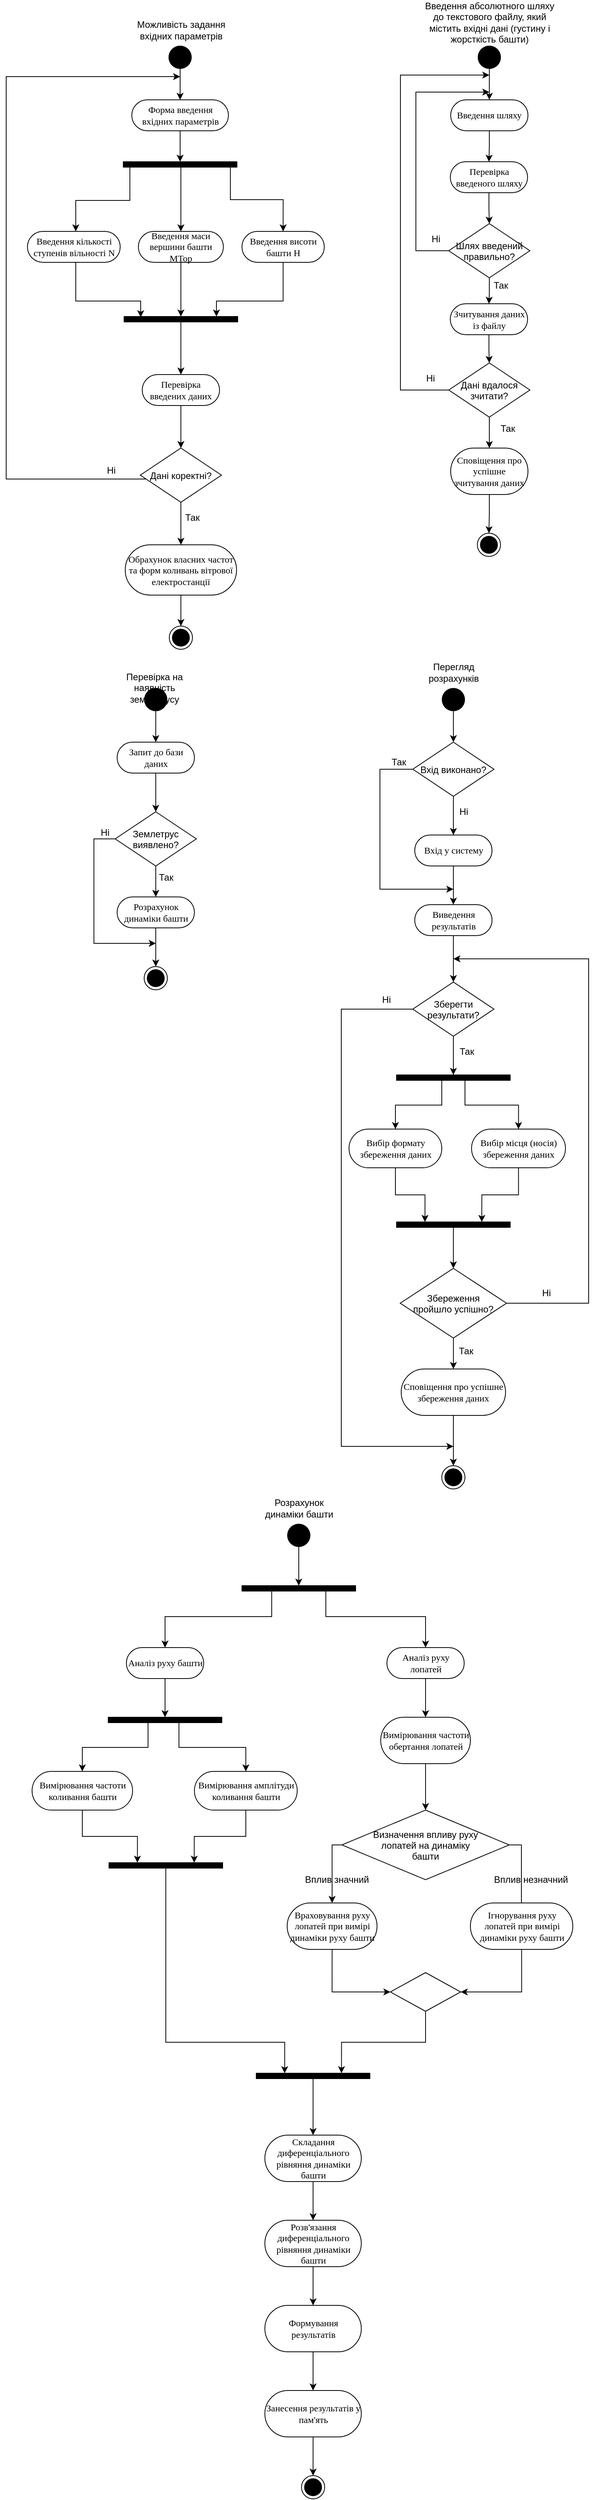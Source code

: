 <mxfile version="14.7.7" type="github" pages="4">
  <diagram id="TSJOTE-9jYVLGcTTON4N" name="Lab_3">
    <mxGraphModel dx="868" dy="520" grid="1" gridSize="10" guides="1" tooltips="1" connect="1" arrows="1" fold="1" page="1" pageScale="1" pageWidth="827" pageHeight="1169" math="0" shadow="0">
      <root>
        <mxCell id="0" />
        <mxCell id="1" parent="0" />
        <mxCell id="yA4khDFc_51iNREQwirL-1" value="" style="edgeStyle=orthogonalEdgeStyle;rounded=0;orthogonalLoop=1;jettySize=auto;html=1;" parent="1" source="yA4khDFc_51iNREQwirL-2" target="yA4khDFc_51iNREQwirL-5" edge="1">
          <mxGeometry relative="1" as="geometry" />
        </mxCell>
        <mxCell id="yA4khDFc_51iNREQwirL-2" value="hf" style="ellipse;fillColor=#000000;strokeColor=none;" parent="1" vertex="1">
          <mxGeometry x="240" y="90" width="30" height="30" as="geometry" />
        </mxCell>
        <mxCell id="yA4khDFc_51iNREQwirL-3" value="Можливість задання вхідних параметрів" style="text;html=1;strokeColor=none;fillColor=none;align=center;verticalAlign=middle;whiteSpace=wrap;rounded=0;" parent="1" vertex="1">
          <mxGeometry x="193.5" y="60" width="125" height="20" as="geometry" />
        </mxCell>
        <mxCell id="yA4khDFc_51iNREQwirL-4" value="" style="edgeStyle=orthogonalEdgeStyle;rounded=0;orthogonalLoop=1;jettySize=auto;html=1;" parent="1" source="yA4khDFc_51iNREQwirL-5" target="yA4khDFc_51iNREQwirL-12" edge="1">
          <mxGeometry relative="1" as="geometry" />
        </mxCell>
        <mxCell id="yA4khDFc_51iNREQwirL-5" value="Форма введення вхідних параметрів" style="rounded=1;whiteSpace=wrap;html=1;shadow=0;comic=0;labelBackgroundColor=none;strokeWidth=1;fontFamily=Verdana;fontSize=12;align=center;arcSize=50;" parent="1" vertex="1">
          <mxGeometry x="192.5" y="160" width="125" height="40" as="geometry" />
        </mxCell>
        <mxCell id="jzE19sk_cddhbEo508oe-10" style="edgeStyle=orthogonalEdgeStyle;rounded=0;orthogonalLoop=1;jettySize=auto;html=1;entryX=0.5;entryY=0;entryDx=0;entryDy=0;" edge="1" parent="1" source="yA4khDFc_51iNREQwirL-7" target="yA4khDFc_51iNREQwirL-20">
          <mxGeometry relative="1" as="geometry" />
        </mxCell>
        <mxCell id="yA4khDFc_51iNREQwirL-7" value="Введення маси вершини башти MTop" style="rounded=1;whiteSpace=wrap;html=1;shadow=0;comic=0;labelBackgroundColor=none;strokeWidth=1;fontFamily=Verdana;fontSize=12;align=center;arcSize=50;" parent="1" vertex="1">
          <mxGeometry x="201" y="330" width="110" height="40" as="geometry" />
        </mxCell>
        <mxCell id="yA4khDFc_51iNREQwirL-8" value="" style="edgeStyle=orthogonalEdgeStyle;rounded=0;orthogonalLoop=1;jettySize=auto;html=1;entryX=0.5;entryY=0;entryDx=0;entryDy=0;" parent="1" source="yA4khDFc_51iNREQwirL-12" target="yA4khDFc_51iNREQwirL-7" edge="1">
          <mxGeometry relative="1" as="geometry">
            <Array as="points">
              <mxPoint x="256" y="310" />
              <mxPoint x="256" y="310" />
            </Array>
          </mxGeometry>
        </mxCell>
        <mxCell id="yA4khDFc_51iNREQwirL-9" style="edgeStyle=orthogonalEdgeStyle;rounded=0;orthogonalLoop=1;jettySize=auto;html=1;entryX=0.5;entryY=0;entryDx=0;entryDy=0;" parent="1" source="yA4khDFc_51iNREQwirL-12" target="yA4khDFc_51iNREQwirL-16" edge="1">
          <mxGeometry relative="1" as="geometry">
            <Array as="points">
              <mxPoint x="320" y="289" />
              <mxPoint x="388" y="289" />
            </Array>
          </mxGeometry>
        </mxCell>
        <mxCell id="yA4khDFc_51iNREQwirL-10" style="edgeStyle=orthogonalEdgeStyle;rounded=0;orthogonalLoop=1;jettySize=auto;html=1;" parent="1" source="yA4khDFc_51iNREQwirL-12" target="yA4khDFc_51iNREQwirL-14" edge="1">
          <mxGeometry relative="1" as="geometry">
            <Array as="points">
              <mxPoint x="190" y="290" />
              <mxPoint x="120" y="290" />
            </Array>
          </mxGeometry>
        </mxCell>
        <mxCell id="yA4khDFc_51iNREQwirL-12" value="" style="whiteSpace=wrap;html=1;rounded=0;shadow=0;comic=0;labelBackgroundColor=none;strokeWidth=1;fillColor=#000000;fontFamily=Verdana;fontSize=12;align=center;rotation=0;" parent="1" vertex="1">
          <mxGeometry x="181.5" y="240" width="147" height="7" as="geometry" />
        </mxCell>
        <mxCell id="yA4khDFc_51iNREQwirL-13" style="edgeStyle=orthogonalEdgeStyle;rounded=0;orthogonalLoop=1;jettySize=auto;html=1;entryX=0.153;entryY=0.143;entryDx=0;entryDy=0;entryPerimeter=0;" parent="1" source="yA4khDFc_51iNREQwirL-14" target="yA4khDFc_51iNREQwirL-20" edge="1">
          <mxGeometry relative="1" as="geometry">
            <Array as="points">
              <mxPoint x="120" y="420" />
              <mxPoint x="204" y="420" />
            </Array>
          </mxGeometry>
        </mxCell>
        <mxCell id="yA4khDFc_51iNREQwirL-14" value="Введення кількості ступенів вільності N" style="rounded=1;whiteSpace=wrap;html=1;shadow=0;comic=0;labelBackgroundColor=none;strokeWidth=1;fontFamily=Verdana;fontSize=12;align=center;arcSize=50;" parent="1" vertex="1">
          <mxGeometry x="57.5" y="330" width="120" height="40" as="geometry" />
        </mxCell>
        <mxCell id="yA4khDFc_51iNREQwirL-15" style="edgeStyle=orthogonalEdgeStyle;rounded=0;orthogonalLoop=1;jettySize=auto;html=1;entryX=0.813;entryY=0;entryDx=0;entryDy=0;entryPerimeter=0;" parent="1" source="yA4khDFc_51iNREQwirL-16" target="yA4khDFc_51iNREQwirL-20" edge="1">
          <mxGeometry relative="1" as="geometry">
            <mxPoint x="302" y="438" as="targetPoint" />
            <Array as="points">
              <mxPoint x="388" y="420" />
              <mxPoint x="302" y="420" />
            </Array>
          </mxGeometry>
        </mxCell>
        <mxCell id="yA4khDFc_51iNREQwirL-16" value="Введення висоти башти H" style="rounded=1;whiteSpace=wrap;html=1;shadow=0;comic=0;labelBackgroundColor=none;strokeWidth=1;fontFamily=Verdana;fontSize=12;align=center;arcSize=50;" parent="1" vertex="1">
          <mxGeometry x="335" y="330" width="106.5" height="40" as="geometry" />
        </mxCell>
        <mxCell id="yA4khDFc_51iNREQwirL-144" style="edgeStyle=orthogonalEdgeStyle;rounded=0;orthogonalLoop=1;jettySize=auto;html=1;entryX=0.5;entryY=0;entryDx=0;entryDy=0;" parent="1" source="yA4khDFc_51iNREQwirL-20" target="yA4khDFc_51iNREQwirL-143" edge="1">
          <mxGeometry relative="1" as="geometry" />
        </mxCell>
        <mxCell id="yA4khDFc_51iNREQwirL-20" value="" style="whiteSpace=wrap;html=1;rounded=0;shadow=0;comic=0;labelBackgroundColor=none;strokeWidth=1;fillColor=#000000;fontFamily=Verdana;fontSize=12;align=center;rotation=0;" parent="1" vertex="1">
          <mxGeometry x="182.5" y="440" width="147" height="7" as="geometry" />
        </mxCell>
        <mxCell id="yA4khDFc_51iNREQwirL-21" style="edgeStyle=orthogonalEdgeStyle;rounded=0;orthogonalLoop=1;jettySize=auto;html=1;" parent="1" source="yA4khDFc_51iNREQwirL-23" edge="1">
          <mxGeometry relative="1" as="geometry">
            <mxPoint x="255" y="130" as="targetPoint" />
            <Array as="points">
              <mxPoint x="30" y="650" />
              <mxPoint x="30" y="130" />
            </Array>
          </mxGeometry>
        </mxCell>
        <mxCell id="yA4khDFc_51iNREQwirL-22" style="edgeStyle=orthogonalEdgeStyle;rounded=0;orthogonalLoop=1;jettySize=auto;html=1;entryX=0.5;entryY=0;entryDx=0;entryDy=0;" parent="1" source="yA4khDFc_51iNREQwirL-23" target="yA4khDFc_51iNREQwirL-26" edge="1">
          <mxGeometry relative="1" as="geometry" />
        </mxCell>
        <mxCell id="yA4khDFc_51iNREQwirL-23" value="Дані коректні?" style="rhombus;" parent="1" vertex="1">
          <mxGeometry x="203.5" y="610" width="105" height="70" as="geometry" />
        </mxCell>
        <mxCell id="yA4khDFc_51iNREQwirL-24" value="Ні" style="text;html=1;strokeColor=none;fillColor=none;align=center;verticalAlign=middle;whiteSpace=wrap;rounded=0;" parent="1" vertex="1">
          <mxGeometry x="145.5" y="629" width="40" height="20" as="geometry" />
        </mxCell>
        <mxCell id="yA4khDFc_51iNREQwirL-25" style="edgeStyle=orthogonalEdgeStyle;rounded=0;orthogonalLoop=1;jettySize=auto;html=1;entryX=0.5;entryY=0;entryDx=0;entryDy=0;" parent="1" source="yA4khDFc_51iNREQwirL-26" target="yA4khDFc_51iNREQwirL-27" edge="1">
          <mxGeometry relative="1" as="geometry" />
        </mxCell>
        <mxCell id="yA4khDFc_51iNREQwirL-26" value="Обрахунок власних частот та форм коливань вітрової електростанції" style="rounded=1;whiteSpace=wrap;html=1;shadow=0;comic=0;labelBackgroundColor=none;strokeWidth=1;fontFamily=Verdana;fontSize=12;align=center;arcSize=50;" parent="1" vertex="1">
          <mxGeometry x="184" y="735" width="144" height="65" as="geometry" />
        </mxCell>
        <mxCell id="yA4khDFc_51iNREQwirL-27" value="" style="ellipse;html=1;shape=endState;fillColor=#000000;strokeColor=#000000;" parent="1" vertex="1">
          <mxGeometry x="241" y="840" width="30" height="30" as="geometry" />
        </mxCell>
        <mxCell id="yA4khDFc_51iNREQwirL-28" style="edgeStyle=orthogonalEdgeStyle;rounded=0;orthogonalLoop=1;jettySize=auto;html=1;entryX=0.5;entryY=0;entryDx=0;entryDy=0;" parent="1" source="yA4khDFc_51iNREQwirL-29" target="yA4khDFc_51iNREQwirL-32" edge="1">
          <mxGeometry relative="1" as="geometry" />
        </mxCell>
        <mxCell id="yA4khDFc_51iNREQwirL-29" value="" style="ellipse;fillColor=#000000;strokeColor=none;" parent="1" vertex="1">
          <mxGeometry x="640" y="90" width="30" height="30" as="geometry" />
        </mxCell>
        <mxCell id="yA4khDFc_51iNREQwirL-30" value="Введення абсолютного шляху до текстового файлу, який містить вхідні дані (густину і жорсткість башти)" style="text;html=1;strokeColor=none;fillColor=none;align=center;verticalAlign=middle;whiteSpace=wrap;rounded=0;" parent="1" vertex="1">
          <mxGeometry x="567.5" y="50" width="175" height="20" as="geometry" />
        </mxCell>
        <mxCell id="yA4khDFc_51iNREQwirL-31" style="edgeStyle=orthogonalEdgeStyle;rounded=0;orthogonalLoop=1;jettySize=auto;html=1;entryX=0.5;entryY=0;entryDx=0;entryDy=0;" parent="1" source="yA4khDFc_51iNREQwirL-32" target="yA4khDFc_51iNREQwirL-146" edge="1">
          <mxGeometry relative="1" as="geometry">
            <mxPoint x="655" y="240" as="targetPoint" />
          </mxGeometry>
        </mxCell>
        <mxCell id="yA4khDFc_51iNREQwirL-32" value="Введення шляху" style="rounded=1;whiteSpace=wrap;html=1;shadow=0;comic=0;labelBackgroundColor=none;strokeWidth=1;fontFamily=Verdana;fontSize=12;align=center;arcSize=50;" parent="1" vertex="1">
          <mxGeometry x="605" y="160" width="100" height="40" as="geometry" />
        </mxCell>
        <mxCell id="yA4khDFc_51iNREQwirL-42" style="edgeStyle=orthogonalEdgeStyle;rounded=0;orthogonalLoop=1;jettySize=auto;html=1;" parent="1" source="yA4khDFc_51iNREQwirL-44" edge="1">
          <mxGeometry relative="1" as="geometry">
            <mxPoint x="655" y="150" as="targetPoint" />
            <Array as="points">
              <mxPoint x="560" y="355" />
              <mxPoint x="560" y="150" />
            </Array>
          </mxGeometry>
        </mxCell>
        <mxCell id="yA4khDFc_51iNREQwirL-43" style="edgeStyle=orthogonalEdgeStyle;rounded=0;orthogonalLoop=1;jettySize=auto;html=1;entryX=0.5;entryY=0;entryDx=0;entryDy=0;" parent="1" source="yA4khDFc_51iNREQwirL-44" target="yA4khDFc_51iNREQwirL-48" edge="1">
          <mxGeometry relative="1" as="geometry" />
        </mxCell>
        <mxCell id="yA4khDFc_51iNREQwirL-44" value="Шлях введений &#xa;правильно?" style="rhombus;" parent="1" vertex="1">
          <mxGeometry x="602.5" y="320" width="105" height="70" as="geometry" />
        </mxCell>
        <mxCell id="yA4khDFc_51iNREQwirL-45" value="Ні" style="text;html=1;strokeColor=none;fillColor=none;align=center;verticalAlign=middle;whiteSpace=wrap;rounded=0;" parent="1" vertex="1">
          <mxGeometry x="565.5" y="330" width="40" height="20" as="geometry" />
        </mxCell>
        <mxCell id="yA4khDFc_51iNREQwirL-46" value="Так" style="text;html=1;strokeColor=none;fillColor=none;align=center;verticalAlign=middle;whiteSpace=wrap;rounded=0;" parent="1" vertex="1">
          <mxGeometry x="251" y="690" width="40" height="20" as="geometry" />
        </mxCell>
        <mxCell id="yA4khDFc_51iNREQwirL-47" style="edgeStyle=orthogonalEdgeStyle;rounded=0;orthogonalLoop=1;jettySize=auto;html=1;entryX=0.5;entryY=0;entryDx=0;entryDy=0;" parent="1" source="yA4khDFc_51iNREQwirL-48" target="jzE19sk_cddhbEo508oe-3" edge="1">
          <mxGeometry relative="1" as="geometry" />
        </mxCell>
        <mxCell id="yA4khDFc_51iNREQwirL-48" value="Зчитування даних із файлу" style="rounded=1;whiteSpace=wrap;html=1;shadow=0;comic=0;labelBackgroundColor=none;strokeWidth=1;fontFamily=Verdana;fontSize=12;align=center;arcSize=50;" parent="1" vertex="1">
          <mxGeometry x="604.5" y="423.5" width="100" height="40" as="geometry" />
        </mxCell>
        <mxCell id="yA4khDFc_51iNREQwirL-49" value="Так" style="text;html=1;strokeColor=none;fillColor=none;align=center;verticalAlign=middle;whiteSpace=wrap;rounded=0;" parent="1" vertex="1">
          <mxGeometry x="649.75" y="390" width="40" height="20" as="geometry" />
        </mxCell>
        <mxCell id="yA4khDFc_51iNREQwirL-50" value="" style="ellipse;html=1;shape=endState;fillColor=#000000;strokeColor=#000000;" parent="1" vertex="1">
          <mxGeometry x="639.5" y="720" width="30" height="30" as="geometry" />
        </mxCell>
        <mxCell id="yA4khDFc_51iNREQwirL-51" style="edgeStyle=orthogonalEdgeStyle;rounded=0;orthogonalLoop=1;jettySize=auto;html=1;entryX=0.5;entryY=0;entryDx=0;entryDy=0;" parent="1" source="yA4khDFc_51iNREQwirL-52" target="yA4khDFc_51iNREQwirL-55" edge="1">
          <mxGeometry relative="1" as="geometry" />
        </mxCell>
        <mxCell id="yA4khDFc_51iNREQwirL-52" value="hf" style="ellipse;fillColor=#000000;strokeColor=none;" parent="1" vertex="1">
          <mxGeometry x="208.5" y="920" width="30" height="30" as="geometry" />
        </mxCell>
        <mxCell id="yA4khDFc_51iNREQwirL-53" value="Перевірка на наявність землетрусу" style="text;html=1;strokeColor=none;fillColor=none;align=center;verticalAlign=middle;whiteSpace=wrap;rounded=0;" parent="1" vertex="1">
          <mxGeometry x="163" y="910" width="117.5" height="20" as="geometry" />
        </mxCell>
        <mxCell id="yA4khDFc_51iNREQwirL-54" style="edgeStyle=orthogonalEdgeStyle;rounded=0;orthogonalLoop=1;jettySize=auto;html=1;entryX=0.5;entryY=0;entryDx=0;entryDy=0;" parent="1" source="yA4khDFc_51iNREQwirL-55" edge="1">
          <mxGeometry relative="1" as="geometry">
            <mxPoint x="223.5" y="1080" as="targetPoint" />
          </mxGeometry>
        </mxCell>
        <mxCell id="yA4khDFc_51iNREQwirL-55" value="Запит до бази даних" style="rounded=1;whiteSpace=wrap;html=1;shadow=0;comic=0;labelBackgroundColor=none;strokeWidth=1;fontFamily=Verdana;fontSize=12;align=center;arcSize=50;" parent="1" vertex="1">
          <mxGeometry x="173.5" y="990" width="100" height="40" as="geometry" />
        </mxCell>
        <mxCell id="yA4khDFc_51iNREQwirL-56" style="edgeStyle=orthogonalEdgeStyle;rounded=0;orthogonalLoop=1;jettySize=auto;html=1;entryX=0.5;entryY=0;entryDx=0;entryDy=0;" parent="1" source="yA4khDFc_51iNREQwirL-58" target="yA4khDFc_51iNREQwirL-60" edge="1">
          <mxGeometry relative="1" as="geometry" />
        </mxCell>
        <mxCell id="yA4khDFc_51iNREQwirL-57" style="edgeStyle=orthogonalEdgeStyle;rounded=0;orthogonalLoop=1;jettySize=auto;html=1;exitX=0;exitY=0.5;exitDx=0;exitDy=0;" parent="1" source="yA4khDFc_51iNREQwirL-58" edge="1">
          <mxGeometry relative="1" as="geometry">
            <mxPoint x="223.5" y="1250" as="targetPoint" />
            <Array as="points">
              <mxPoint x="143.5" y="1115" />
              <mxPoint x="143.5" y="1250" />
            </Array>
          </mxGeometry>
        </mxCell>
        <mxCell id="yA4khDFc_51iNREQwirL-58" value="Землетрус&#xa;виявлено?" style="rhombus;" parent="1" vertex="1">
          <mxGeometry x="171" y="1080" width="105" height="70" as="geometry" />
        </mxCell>
        <mxCell id="yA4khDFc_51iNREQwirL-59" style="edgeStyle=orthogonalEdgeStyle;rounded=0;orthogonalLoop=1;jettySize=auto;html=1;entryX=0.5;entryY=0;entryDx=0;entryDy=0;" parent="1" source="yA4khDFc_51iNREQwirL-60" edge="1">
          <mxGeometry relative="1" as="geometry">
            <mxPoint x="223.5" y="1280" as="targetPoint" />
          </mxGeometry>
        </mxCell>
        <mxCell id="yA4khDFc_51iNREQwirL-60" value="Розрахунок динаміки башти" style="rounded=1;whiteSpace=wrap;html=1;shadow=0;comic=0;labelBackgroundColor=none;strokeWidth=1;fontFamily=Verdana;fontSize=12;align=center;arcSize=50;" parent="1" vertex="1">
          <mxGeometry x="173.5" y="1190" width="100" height="40" as="geometry" />
        </mxCell>
        <mxCell id="yA4khDFc_51iNREQwirL-61" value="Так" style="text;html=1;strokeColor=none;fillColor=none;align=center;verticalAlign=middle;whiteSpace=wrap;rounded=0;" parent="1" vertex="1">
          <mxGeometry x="216.5" y="1155" width="40" height="20" as="geometry" />
        </mxCell>
        <mxCell id="yA4khDFc_51iNREQwirL-62" value="" style="ellipse;html=1;shape=endState;fillColor=#000000;strokeColor=#000000;" parent="1" vertex="1">
          <mxGeometry x="208.5" y="1280" width="30" height="30" as="geometry" />
        </mxCell>
        <mxCell id="yA4khDFc_51iNREQwirL-63" value="Ні" style="text;html=1;strokeColor=none;fillColor=none;align=center;verticalAlign=middle;whiteSpace=wrap;rounded=0;" parent="1" vertex="1">
          <mxGeometry x="137.5" y="1097" width="40" height="20" as="geometry" />
        </mxCell>
        <mxCell id="yA4khDFc_51iNREQwirL-64" style="edgeStyle=orthogonalEdgeStyle;rounded=0;orthogonalLoop=1;jettySize=auto;html=1;entryX=0.5;entryY=0;entryDx=0;entryDy=0;" parent="1" source="yA4khDFc_51iNREQwirL-65" target="yA4khDFc_51iNREQwirL-71" edge="1">
          <mxGeometry relative="1" as="geometry" />
        </mxCell>
        <mxCell id="yA4khDFc_51iNREQwirL-65" value="hf" style="ellipse;fillColor=#000000;strokeColor=none;" parent="1" vertex="1">
          <mxGeometry x="593.5" y="920" width="30" height="30" as="geometry" />
        </mxCell>
        <mxCell id="yA4khDFc_51iNREQwirL-66" value="Перегляд розрахунків" style="text;html=1;strokeColor=none;fillColor=none;align=center;verticalAlign=middle;whiteSpace=wrap;rounded=0;" parent="1" vertex="1">
          <mxGeometry x="549.75" y="890" width="117.5" height="20" as="geometry" />
        </mxCell>
        <mxCell id="yA4khDFc_51iNREQwirL-67" style="edgeStyle=orthogonalEdgeStyle;rounded=0;orthogonalLoop=1;jettySize=auto;html=1;entryX=0.5;entryY=0;entryDx=0;entryDy=0;" parent="1" source="yA4khDFc_51iNREQwirL-68" target="yA4khDFc_51iNREQwirL-74" edge="1">
          <mxGeometry relative="1" as="geometry" />
        </mxCell>
        <mxCell id="yA4khDFc_51iNREQwirL-68" value="Вхід у систему" style="rounded=1;whiteSpace=wrap;html=1;shadow=0;comic=0;labelBackgroundColor=none;strokeWidth=1;fontFamily=Verdana;fontSize=12;align=center;arcSize=50;" parent="1" vertex="1">
          <mxGeometry x="558.5" y="1110" width="100" height="40" as="geometry" />
        </mxCell>
        <mxCell id="yA4khDFc_51iNREQwirL-69" style="edgeStyle=orthogonalEdgeStyle;rounded=0;orthogonalLoop=1;jettySize=auto;html=1;entryX=0.5;entryY=0;entryDx=0;entryDy=0;" parent="1" source="yA4khDFc_51iNREQwirL-71" target="yA4khDFc_51iNREQwirL-68" edge="1">
          <mxGeometry relative="1" as="geometry" />
        </mxCell>
        <mxCell id="yA4khDFc_51iNREQwirL-70" style="edgeStyle=orthogonalEdgeStyle;rounded=0;orthogonalLoop=1;jettySize=auto;html=1;exitX=0;exitY=0.5;exitDx=0;exitDy=0;" parent="1" source="yA4khDFc_51iNREQwirL-71" edge="1">
          <mxGeometry relative="1" as="geometry">
            <mxPoint x="553.5" y="1025" as="sourcePoint" />
            <mxPoint x="608.5" y="1180" as="targetPoint" />
            <Array as="points">
              <mxPoint x="513.5" y="1025" />
              <mxPoint x="513.5" y="1180" />
            </Array>
          </mxGeometry>
        </mxCell>
        <mxCell id="yA4khDFc_51iNREQwirL-71" value="Вхід виконано?" style="rhombus;" parent="1" vertex="1">
          <mxGeometry x="556" y="990" width="105" height="70" as="geometry" />
        </mxCell>
        <mxCell id="yA4khDFc_51iNREQwirL-72" value="Ні" style="text;html=1;strokeColor=none;fillColor=none;align=center;verticalAlign=middle;whiteSpace=wrap;rounded=0;" parent="1" vertex="1">
          <mxGeometry x="601.5" y="1070" width="40" height="20" as="geometry" />
        </mxCell>
        <mxCell id="yA4khDFc_51iNREQwirL-73" style="edgeStyle=orthogonalEdgeStyle;rounded=0;orthogonalLoop=1;jettySize=auto;html=1;entryX=0.5;entryY=0;entryDx=0;entryDy=0;" parent="1" source="yA4khDFc_51iNREQwirL-74" target="yA4khDFc_51iNREQwirL-78" edge="1">
          <mxGeometry relative="1" as="geometry" />
        </mxCell>
        <mxCell id="yA4khDFc_51iNREQwirL-74" value="Виведення результатів" style="rounded=1;whiteSpace=wrap;html=1;shadow=0;comic=0;labelBackgroundColor=none;strokeWidth=1;fontFamily=Verdana;fontSize=12;align=center;arcSize=50;" parent="1" vertex="1">
          <mxGeometry x="558.5" y="1200" width="100" height="40" as="geometry" />
        </mxCell>
        <mxCell id="yA4khDFc_51iNREQwirL-75" value="Так" style="text;html=1;strokeColor=none;fillColor=none;align=center;verticalAlign=middle;whiteSpace=wrap;rounded=0;" parent="1" vertex="1">
          <mxGeometry x="517.5" y="1006" width="40" height="20" as="geometry" />
        </mxCell>
        <mxCell id="yA4khDFc_51iNREQwirL-76" style="edgeStyle=orthogonalEdgeStyle;rounded=0;orthogonalLoop=1;jettySize=auto;html=1;entryX=0.5;entryY=0;entryDx=0;entryDy=0;" parent="1" source="yA4khDFc_51iNREQwirL-78" target="yA4khDFc_51iNREQwirL-81" edge="1">
          <mxGeometry relative="1" as="geometry" />
        </mxCell>
        <mxCell id="yA4khDFc_51iNREQwirL-77" style="edgeStyle=orthogonalEdgeStyle;rounded=0;orthogonalLoop=1;jettySize=auto;html=1;" parent="1" source="yA4khDFc_51iNREQwirL-78" edge="1">
          <mxGeometry relative="1" as="geometry">
            <mxPoint x="608.5" y="1900" as="targetPoint" />
            <Array as="points">
              <mxPoint x="463.5" y="1335" />
              <mxPoint x="463.5" y="1900" />
            </Array>
          </mxGeometry>
        </mxCell>
        <mxCell id="yA4khDFc_51iNREQwirL-78" value="Зберегти&#xa;результати?" style="rhombus;" parent="1" vertex="1">
          <mxGeometry x="556" y="1300" width="105" height="70" as="geometry" />
        </mxCell>
        <mxCell id="yA4khDFc_51iNREQwirL-79" style="edgeStyle=orthogonalEdgeStyle;rounded=0;orthogonalLoop=1;jettySize=auto;html=1;entryX=0.5;entryY=0;entryDx=0;entryDy=0;" parent="1" source="yA4khDFc_51iNREQwirL-81" target="yA4khDFc_51iNREQwirL-84" edge="1">
          <mxGeometry relative="1" as="geometry">
            <Array as="points">
              <mxPoint x="593.5" y="1459" />
              <mxPoint x="533.5" y="1459" />
            </Array>
          </mxGeometry>
        </mxCell>
        <mxCell id="yA4khDFc_51iNREQwirL-80" style="edgeStyle=orthogonalEdgeStyle;rounded=0;orthogonalLoop=1;jettySize=auto;html=1;entryX=0.5;entryY=0;entryDx=0;entryDy=0;" parent="1" source="yA4khDFc_51iNREQwirL-81" target="yA4khDFc_51iNREQwirL-86" edge="1">
          <mxGeometry relative="1" as="geometry">
            <Array as="points">
              <mxPoint x="623.5" y="1459" />
              <mxPoint x="692.5" y="1459" />
            </Array>
          </mxGeometry>
        </mxCell>
        <mxCell id="yA4khDFc_51iNREQwirL-81" value="" style="whiteSpace=wrap;html=1;rounded=0;shadow=0;comic=0;labelBackgroundColor=none;strokeWidth=1;fillColor=#000000;fontFamily=Verdana;fontSize=12;align=center;rotation=0;" parent="1" vertex="1">
          <mxGeometry x="535" y="1420" width="147" height="7" as="geometry" />
        </mxCell>
        <mxCell id="yA4khDFc_51iNREQwirL-82" value="Так" style="text;html=1;strokeColor=none;fillColor=none;align=center;verticalAlign=middle;whiteSpace=wrap;rounded=0;" parent="1" vertex="1">
          <mxGeometry x="605.5" y="1380" width="40" height="20" as="geometry" />
        </mxCell>
        <mxCell id="yA4khDFc_51iNREQwirL-83" style="edgeStyle=orthogonalEdgeStyle;rounded=0;orthogonalLoop=1;jettySize=auto;html=1;entryX=0.25;entryY=0;entryDx=0;entryDy=0;" parent="1" source="yA4khDFc_51iNREQwirL-84" target="yA4khDFc_51iNREQwirL-88" edge="1">
          <mxGeometry relative="1" as="geometry" />
        </mxCell>
        <mxCell id="yA4khDFc_51iNREQwirL-84" value="Вибір формату збереження даних" style="rounded=1;whiteSpace=wrap;html=1;shadow=0;comic=0;labelBackgroundColor=none;strokeWidth=1;fontFamily=Verdana;fontSize=12;align=center;arcSize=50;" parent="1" vertex="1">
          <mxGeometry x="473.5" y="1490" width="120" height="50" as="geometry" />
        </mxCell>
        <mxCell id="yA4khDFc_51iNREQwirL-85" style="edgeStyle=orthogonalEdgeStyle;rounded=0;orthogonalLoop=1;jettySize=auto;html=1;entryX=0.75;entryY=0;entryDx=0;entryDy=0;" parent="1" source="yA4khDFc_51iNREQwirL-86" target="yA4khDFc_51iNREQwirL-88" edge="1">
          <mxGeometry relative="1" as="geometry" />
        </mxCell>
        <mxCell id="yA4khDFc_51iNREQwirL-86" value="Вибір місця (носія) збереження даних" style="rounded=1;whiteSpace=wrap;html=1;shadow=0;comic=0;labelBackgroundColor=none;strokeWidth=1;fontFamily=Verdana;fontSize=12;align=center;arcSize=50;" parent="1" vertex="1">
          <mxGeometry x="632" y="1490" width="121.5" height="50" as="geometry" />
        </mxCell>
        <mxCell id="yA4khDFc_51iNREQwirL-87" style="edgeStyle=orthogonalEdgeStyle;rounded=0;orthogonalLoop=1;jettySize=auto;html=1;entryX=0.5;entryY=0;entryDx=0;entryDy=0;" parent="1" source="yA4khDFc_51iNREQwirL-88" target="yA4khDFc_51iNREQwirL-91" edge="1">
          <mxGeometry relative="1" as="geometry" />
        </mxCell>
        <mxCell id="yA4khDFc_51iNREQwirL-88" value="" style="whiteSpace=wrap;html=1;rounded=0;shadow=0;comic=0;labelBackgroundColor=none;strokeWidth=1;fillColor=#000000;fontFamily=Verdana;fontSize=12;align=center;rotation=0;" parent="1" vertex="1">
          <mxGeometry x="535" y="1610" width="147" height="7" as="geometry" />
        </mxCell>
        <mxCell id="yA4khDFc_51iNREQwirL-89" style="edgeStyle=orthogonalEdgeStyle;rounded=0;orthogonalLoop=1;jettySize=auto;html=1;" parent="1" source="yA4khDFc_51iNREQwirL-91" edge="1">
          <mxGeometry relative="1" as="geometry">
            <mxPoint x="608.5" y="1270" as="targetPoint" />
            <Array as="points">
              <mxPoint x="783.5" y="1715" />
              <mxPoint x="783.5" y="1270" />
            </Array>
          </mxGeometry>
        </mxCell>
        <mxCell id="yA4khDFc_51iNREQwirL-90" style="edgeStyle=orthogonalEdgeStyle;rounded=0;orthogonalLoop=1;jettySize=auto;html=1;entryX=0.5;entryY=0;entryDx=0;entryDy=0;" parent="1" source="yA4khDFc_51iNREQwirL-91" target="yA4khDFc_51iNREQwirL-93" edge="1">
          <mxGeometry relative="1" as="geometry" />
        </mxCell>
        <mxCell id="yA4khDFc_51iNREQwirL-91" value="Збереження&#xa;пройшло успішно?" style="rhombus;" parent="1" vertex="1">
          <mxGeometry x="539.75" y="1670" width="137.5" height="90" as="geometry" />
        </mxCell>
        <mxCell id="yA4khDFc_51iNREQwirL-92" style="edgeStyle=orthogonalEdgeStyle;rounded=0;orthogonalLoop=1;jettySize=auto;html=1;entryX=0.5;entryY=0;entryDx=0;entryDy=0;" parent="1" source="yA4khDFc_51iNREQwirL-93" target="yA4khDFc_51iNREQwirL-94" edge="1">
          <mxGeometry relative="1" as="geometry" />
        </mxCell>
        <mxCell id="yA4khDFc_51iNREQwirL-93" value="Сповіщення про успішне збереження даних" style="rounded=1;whiteSpace=wrap;html=1;shadow=0;comic=0;labelBackgroundColor=none;strokeWidth=1;fontFamily=Verdana;fontSize=12;align=center;arcSize=50;" parent="1" vertex="1">
          <mxGeometry x="541" y="1800" width="135" height="60" as="geometry" />
        </mxCell>
        <mxCell id="yA4khDFc_51iNREQwirL-94" value="" style="ellipse;html=1;shape=endState;fillColor=#000000;strokeColor=#000000;" parent="1" vertex="1">
          <mxGeometry x="593.5" y="1925" width="30" height="30" as="geometry" />
        </mxCell>
        <mxCell id="yA4khDFc_51iNREQwirL-95" value="Так" style="text;html=1;strokeColor=none;fillColor=none;align=center;verticalAlign=middle;whiteSpace=wrap;rounded=0;" parent="1" vertex="1">
          <mxGeometry x="604.5" y="1767" width="40" height="20" as="geometry" />
        </mxCell>
        <mxCell id="yA4khDFc_51iNREQwirL-96" value="Ні" style="text;html=1;strokeColor=none;fillColor=none;align=center;verticalAlign=middle;whiteSpace=wrap;rounded=0;" parent="1" vertex="1">
          <mxGeometry x="708.5" y="1692" width="40" height="20" as="geometry" />
        </mxCell>
        <mxCell id="yA4khDFc_51iNREQwirL-97" value="Ні" style="text;html=1;strokeColor=none;fillColor=none;align=center;verticalAlign=middle;whiteSpace=wrap;rounded=0;" parent="1" vertex="1">
          <mxGeometry x="501.5" y="1313" width="40" height="20" as="geometry" />
        </mxCell>
        <mxCell id="yA4khDFc_51iNREQwirL-98" style="edgeStyle=orthogonalEdgeStyle;rounded=0;orthogonalLoop=1;jettySize=auto;html=1;entryX=0.5;entryY=0;entryDx=0;entryDy=0;" parent="1" source="yA4khDFc_51iNREQwirL-99" target="yA4khDFc_51iNREQwirL-104" edge="1">
          <mxGeometry relative="1" as="geometry" />
        </mxCell>
        <mxCell id="yA4khDFc_51iNREQwirL-99" value="hf" style="ellipse;fillColor=#000000;strokeColor=none;" parent="1" vertex="1">
          <mxGeometry x="393.5" y="2000" width="30" height="30" as="geometry" />
        </mxCell>
        <mxCell id="yA4khDFc_51iNREQwirL-100" value="Розрахунок динаміки башти" style="text;html=1;strokeColor=none;fillColor=none;align=center;verticalAlign=middle;whiteSpace=wrap;rounded=0;" parent="1" vertex="1">
          <mxGeometry x="349.75" y="1970" width="117.5" height="20" as="geometry" />
        </mxCell>
        <mxCell id="yA4khDFc_51iNREQwirL-122" style="edgeStyle=orthogonalEdgeStyle;rounded=0;orthogonalLoop=1;jettySize=auto;html=1;entryX=0.5;entryY=0;entryDx=0;entryDy=0;" parent="1" source="yA4khDFc_51iNREQwirL-101" target="yA4khDFc_51iNREQwirL-121" edge="1">
          <mxGeometry relative="1" as="geometry" />
        </mxCell>
        <mxCell id="yA4khDFc_51iNREQwirL-101" value="Аналіз руху башти" style="rounded=1;whiteSpace=wrap;html=1;shadow=0;comic=0;labelBackgroundColor=none;strokeWidth=1;fontFamily=Verdana;fontSize=12;align=center;arcSize=50;" parent="1" vertex="1">
          <mxGeometry x="185.5" y="2160" width="100" height="40" as="geometry" />
        </mxCell>
        <mxCell id="yA4khDFc_51iNREQwirL-102" style="edgeStyle=orthogonalEdgeStyle;rounded=0;orthogonalLoop=1;jettySize=auto;html=1;entryX=0.5;entryY=0;entryDx=0;entryDy=0;" parent="1" source="yA4khDFc_51iNREQwirL-104" target="yA4khDFc_51iNREQwirL-101" edge="1">
          <mxGeometry relative="1" as="geometry">
            <Array as="points">
              <mxPoint x="373.5" y="2120" />
              <mxPoint x="235.5" y="2120" />
            </Array>
          </mxGeometry>
        </mxCell>
        <mxCell id="yA4khDFc_51iNREQwirL-103" style="edgeStyle=orthogonalEdgeStyle;rounded=0;orthogonalLoop=1;jettySize=auto;html=1;" parent="1" source="yA4khDFc_51iNREQwirL-104" target="yA4khDFc_51iNREQwirL-105" edge="1">
          <mxGeometry relative="1" as="geometry">
            <Array as="points">
              <mxPoint x="443.5" y="2120" />
              <mxPoint x="572.5" y="2120" />
            </Array>
          </mxGeometry>
        </mxCell>
        <mxCell id="yA4khDFc_51iNREQwirL-104" value="" style="whiteSpace=wrap;html=1;rounded=0;shadow=0;comic=0;labelBackgroundColor=none;strokeWidth=1;fillColor=#000000;fontFamily=Verdana;fontSize=12;align=center;rotation=0;" parent="1" vertex="1">
          <mxGeometry x="335" y="2080" width="147" height="7" as="geometry" />
        </mxCell>
        <mxCell id="yA4khDFc_51iNREQwirL-107" style="edgeStyle=orthogonalEdgeStyle;rounded=0;orthogonalLoop=1;jettySize=auto;html=1;entryX=0.5;entryY=0;entryDx=0;entryDy=0;" parent="1" source="yA4khDFc_51iNREQwirL-105" target="yA4khDFc_51iNREQwirL-106" edge="1">
          <mxGeometry relative="1" as="geometry" />
        </mxCell>
        <mxCell id="yA4khDFc_51iNREQwirL-105" value="Аналіз руху лопатей" style="rounded=1;whiteSpace=wrap;html=1;shadow=0;comic=0;labelBackgroundColor=none;strokeWidth=1;fontFamily=Verdana;fontSize=12;align=center;arcSize=50;" parent="1" vertex="1">
          <mxGeometry x="522.5" y="2160" width="100" height="40" as="geometry" />
        </mxCell>
        <mxCell id="yA4khDFc_51iNREQwirL-110" style="edgeStyle=orthogonalEdgeStyle;rounded=0;orthogonalLoop=1;jettySize=auto;html=1;entryX=0.5;entryY=0;entryDx=0;entryDy=0;" parent="1" source="yA4khDFc_51iNREQwirL-106" target="yA4khDFc_51iNREQwirL-108" edge="1">
          <mxGeometry relative="1" as="geometry">
            <mxPoint x="572.5" y="2368" as="targetPoint" />
          </mxGeometry>
        </mxCell>
        <mxCell id="yA4khDFc_51iNREQwirL-106" value="Вимірювання частоти обертання лопатей" style="rounded=1;whiteSpace=wrap;html=1;shadow=0;comic=0;labelBackgroundColor=none;strokeWidth=1;fontFamily=Verdana;fontSize=12;align=center;arcSize=50;" parent="1" vertex="1">
          <mxGeometry x="514.5" y="2250" width="116" height="60" as="geometry" />
        </mxCell>
        <mxCell id="yA4khDFc_51iNREQwirL-113" style="edgeStyle=orthogonalEdgeStyle;rounded=0;orthogonalLoop=1;jettySize=auto;html=1;entryX=0.5;entryY=0;entryDx=0;entryDy=0;exitX=0;exitY=0.5;exitDx=0;exitDy=0;" parent="1" source="yA4khDFc_51iNREQwirL-108" target="yA4khDFc_51iNREQwirL-112" edge="1">
          <mxGeometry relative="1" as="geometry">
            <Array as="points">
              <mxPoint x="452.5" y="2415" />
            </Array>
          </mxGeometry>
        </mxCell>
        <mxCell id="yA4khDFc_51iNREQwirL-115" style="edgeStyle=orthogonalEdgeStyle;rounded=0;orthogonalLoop=1;jettySize=auto;html=1;entryX=0.5;entryY=0;entryDx=0;entryDy=0;exitX=1;exitY=0.5;exitDx=0;exitDy=0;" parent="1" source="yA4khDFc_51iNREQwirL-108" target="yA4khDFc_51iNREQwirL-114" edge="1">
          <mxGeometry relative="1" as="geometry">
            <Array as="points">
              <mxPoint x="696.5" y="2415" />
              <mxPoint x="696.5" y="2500" />
            </Array>
          </mxGeometry>
        </mxCell>
        <mxCell id="yA4khDFc_51iNREQwirL-108" value="Визначення впливу руху &#xa;лопатей на динаміку &#xa;башти" style="rhombus;" parent="1" vertex="1">
          <mxGeometry x="464.25" y="2370" width="216.5" height="90" as="geometry" />
        </mxCell>
        <mxCell id="yA4khDFc_51iNREQwirL-120" style="edgeStyle=orthogonalEdgeStyle;rounded=0;orthogonalLoop=1;jettySize=auto;html=1;entryX=0;entryY=0.5;entryDx=0;entryDy=0;exitX=0.5;exitY=1;exitDx=0;exitDy=0;" parent="1" source="yA4khDFc_51iNREQwirL-112" target="yA4khDFc_51iNREQwirL-118" edge="1">
          <mxGeometry relative="1" as="geometry" />
        </mxCell>
        <mxCell id="yA4khDFc_51iNREQwirL-112" value="Враховування руху лопатей при вимірі динаміки руху башти" style="rounded=1;whiteSpace=wrap;html=1;shadow=0;comic=0;labelBackgroundColor=none;strokeWidth=1;fontFamily=Verdana;fontSize=12;align=center;arcSize=50;" parent="1" vertex="1">
          <mxGeometry x="393.5" y="2490" width="116.25" height="60" as="geometry" />
        </mxCell>
        <mxCell id="yA4khDFc_51iNREQwirL-119" style="edgeStyle=orthogonalEdgeStyle;rounded=0;orthogonalLoop=1;jettySize=auto;html=1;entryX=1;entryY=0.5;entryDx=0;entryDy=0;exitX=0.5;exitY=1;exitDx=0;exitDy=0;" parent="1" source="yA4khDFc_51iNREQwirL-114" target="yA4khDFc_51iNREQwirL-118" edge="1">
          <mxGeometry relative="1" as="geometry" />
        </mxCell>
        <mxCell id="yA4khDFc_51iNREQwirL-114" value="Ігнорування руху лопатей при вимірі динаміки руху башти" style="rounded=1;whiteSpace=wrap;html=1;shadow=0;comic=0;labelBackgroundColor=none;strokeWidth=1;fontFamily=Verdana;fontSize=12;align=center;arcSize=50;" parent="1" vertex="1">
          <mxGeometry x="630.5" y="2490" width="132.5" height="60" as="geometry" />
        </mxCell>
        <mxCell id="yA4khDFc_51iNREQwirL-116" value="Вплив значний" style="text;html=1;strokeColor=none;fillColor=none;align=center;verticalAlign=middle;whiteSpace=wrap;rounded=0;" parent="1" vertex="1">
          <mxGeometry x="398.5" y="2450" width="117.5" height="20" as="geometry" />
        </mxCell>
        <mxCell id="yA4khDFc_51iNREQwirL-117" value="Вплив незначний" style="text;html=1;strokeColor=none;fillColor=none;align=center;verticalAlign=middle;whiteSpace=wrap;rounded=0;" parent="1" vertex="1">
          <mxGeometry x="649.75" y="2450" width="117.5" height="20" as="geometry" />
        </mxCell>
        <mxCell id="yA4khDFc_51iNREQwirL-131" style="edgeStyle=orthogonalEdgeStyle;rounded=0;orthogonalLoop=1;jettySize=auto;html=1;entryX=0.75;entryY=0;entryDx=0;entryDy=0;" parent="1" source="yA4khDFc_51iNREQwirL-118" target="yA4khDFc_51iNREQwirL-130" edge="1">
          <mxGeometry relative="1" as="geometry">
            <Array as="points">
              <mxPoint x="572.5" y="2670" />
              <mxPoint x="463.5" y="2670" />
            </Array>
          </mxGeometry>
        </mxCell>
        <mxCell id="yA4khDFc_51iNREQwirL-118" value="" style="rhombus;" parent="1" vertex="1">
          <mxGeometry x="527" y="2580" width="91" height="50" as="geometry" />
        </mxCell>
        <mxCell id="yA4khDFc_51iNREQwirL-125" style="edgeStyle=orthogonalEdgeStyle;rounded=0;orthogonalLoop=1;jettySize=auto;html=1;entryX=0.5;entryY=0;entryDx=0;entryDy=0;" parent="1" source="yA4khDFc_51iNREQwirL-121" target="yA4khDFc_51iNREQwirL-123" edge="1">
          <mxGeometry relative="1" as="geometry">
            <Array as="points">
              <mxPoint x="213.5" y="2289" />
              <mxPoint x="128.5" y="2289" />
            </Array>
          </mxGeometry>
        </mxCell>
        <mxCell id="yA4khDFc_51iNREQwirL-126" style="edgeStyle=orthogonalEdgeStyle;rounded=0;orthogonalLoop=1;jettySize=auto;html=1;entryX=0.5;entryY=0;entryDx=0;entryDy=0;" parent="1" source="yA4khDFc_51iNREQwirL-121" target="yA4khDFc_51iNREQwirL-124" edge="1">
          <mxGeometry relative="1" as="geometry">
            <Array as="points">
              <mxPoint x="253.5" y="2289" />
              <mxPoint x="340.5" y="2289" />
            </Array>
          </mxGeometry>
        </mxCell>
        <mxCell id="yA4khDFc_51iNREQwirL-121" value="" style="whiteSpace=wrap;html=1;rounded=0;shadow=0;comic=0;labelBackgroundColor=none;strokeWidth=1;fillColor=#000000;fontFamily=Verdana;fontSize=12;align=center;rotation=0;" parent="1" vertex="1">
          <mxGeometry x="162" y="2250" width="147" height="7" as="geometry" />
        </mxCell>
        <mxCell id="yA4khDFc_51iNREQwirL-129" style="edgeStyle=orthogonalEdgeStyle;rounded=0;orthogonalLoop=1;jettySize=auto;html=1;entryX=0.25;entryY=0;entryDx=0;entryDy=0;" parent="1" source="yA4khDFc_51iNREQwirL-123" target="yA4khDFc_51iNREQwirL-127" edge="1">
          <mxGeometry relative="1" as="geometry" />
        </mxCell>
        <mxCell id="yA4khDFc_51iNREQwirL-123" value="Вимірювання частоти коливання башти" style="rounded=1;whiteSpace=wrap;html=1;shadow=0;comic=0;labelBackgroundColor=none;strokeWidth=1;fontFamily=Verdana;fontSize=12;align=center;arcSize=50;" parent="1" vertex="1">
          <mxGeometry x="63.5" y="2320" width="130" height="50" as="geometry" />
        </mxCell>
        <mxCell id="yA4khDFc_51iNREQwirL-128" style="edgeStyle=orthogonalEdgeStyle;rounded=0;orthogonalLoop=1;jettySize=auto;html=1;entryX=0.75;entryY=0;entryDx=0;entryDy=0;" parent="1" source="yA4khDFc_51iNREQwirL-124" target="yA4khDFc_51iNREQwirL-127" edge="1">
          <mxGeometry relative="1" as="geometry" />
        </mxCell>
        <mxCell id="yA4khDFc_51iNREQwirL-124" value="Вимірювання амплітуди коливання башти" style="rounded=1;whiteSpace=wrap;html=1;shadow=0;comic=0;labelBackgroundColor=none;strokeWidth=1;fontFamily=Verdana;fontSize=12;align=center;arcSize=50;" parent="1" vertex="1">
          <mxGeometry x="273.5" y="2320" width="133" height="50" as="geometry" />
        </mxCell>
        <mxCell id="yA4khDFc_51iNREQwirL-132" style="edgeStyle=orthogonalEdgeStyle;rounded=0;orthogonalLoop=1;jettySize=auto;html=1;entryX=0.25;entryY=0;entryDx=0;entryDy=0;" parent="1" source="yA4khDFc_51iNREQwirL-127" target="yA4khDFc_51iNREQwirL-130" edge="1">
          <mxGeometry relative="1" as="geometry">
            <Array as="points">
              <mxPoint x="236.5" y="2670" />
              <mxPoint x="390.5" y="2670" />
            </Array>
          </mxGeometry>
        </mxCell>
        <mxCell id="yA4khDFc_51iNREQwirL-127" value="" style="whiteSpace=wrap;html=1;rounded=0;shadow=0;comic=0;labelBackgroundColor=none;strokeWidth=1;fillColor=#000000;fontFamily=Verdana;fontSize=12;align=center;rotation=0;" parent="1" vertex="1">
          <mxGeometry x="163" y="2438" width="147" height="7" as="geometry" />
        </mxCell>
        <mxCell id="yA4khDFc_51iNREQwirL-134" style="edgeStyle=orthogonalEdgeStyle;rounded=0;orthogonalLoop=1;jettySize=auto;html=1;entryX=0.5;entryY=0;entryDx=0;entryDy=0;" parent="1" source="yA4khDFc_51iNREQwirL-130" target="yA4khDFc_51iNREQwirL-133" edge="1">
          <mxGeometry relative="1" as="geometry" />
        </mxCell>
        <mxCell id="yA4khDFc_51iNREQwirL-130" value="" style="whiteSpace=wrap;html=1;rounded=0;shadow=0;comic=0;labelBackgroundColor=none;strokeWidth=1;fillColor=#000000;fontFamily=Verdana;fontSize=12;align=center;rotation=0;" parent="1" vertex="1">
          <mxGeometry x="353.5" y="2710" width="147" height="7" as="geometry" />
        </mxCell>
        <mxCell id="yA4khDFc_51iNREQwirL-136" style="edgeStyle=orthogonalEdgeStyle;rounded=0;orthogonalLoop=1;jettySize=auto;html=1;entryX=0.5;entryY=0;entryDx=0;entryDy=0;" parent="1" source="yA4khDFc_51iNREQwirL-133" target="yA4khDFc_51iNREQwirL-135" edge="1">
          <mxGeometry relative="1" as="geometry" />
        </mxCell>
        <mxCell id="yA4khDFc_51iNREQwirL-133" value="Складання диференціального рівняння динаміки башти" style="rounded=1;whiteSpace=wrap;html=1;shadow=0;comic=0;labelBackgroundColor=none;strokeWidth=1;fontFamily=Verdana;fontSize=12;align=center;arcSize=50;" parent="1" vertex="1">
          <mxGeometry x="364.63" y="2790" width="124.75" height="60" as="geometry" />
        </mxCell>
        <mxCell id="yA4khDFc_51iNREQwirL-138" style="edgeStyle=orthogonalEdgeStyle;rounded=0;orthogonalLoop=1;jettySize=auto;html=1;entryX=0.5;entryY=0;entryDx=0;entryDy=0;" parent="1" source="yA4khDFc_51iNREQwirL-135" target="yA4khDFc_51iNREQwirL-137" edge="1">
          <mxGeometry relative="1" as="geometry" />
        </mxCell>
        <mxCell id="yA4khDFc_51iNREQwirL-135" value="Розв&#39;язання диференціального рівняння динаміки башти" style="rounded=1;whiteSpace=wrap;html=1;shadow=0;comic=0;labelBackgroundColor=none;strokeWidth=1;fontFamily=Verdana;fontSize=12;align=center;arcSize=50;" parent="1" vertex="1">
          <mxGeometry x="364.63" y="2900" width="124.75" height="60" as="geometry" />
        </mxCell>
        <mxCell id="yA4khDFc_51iNREQwirL-140" style="edgeStyle=orthogonalEdgeStyle;rounded=0;orthogonalLoop=1;jettySize=auto;html=1;entryX=0.5;entryY=0;entryDx=0;entryDy=0;" parent="1" source="yA4khDFc_51iNREQwirL-137" target="yA4khDFc_51iNREQwirL-139" edge="1">
          <mxGeometry relative="1" as="geometry" />
        </mxCell>
        <mxCell id="yA4khDFc_51iNREQwirL-137" value="Формування результатів" style="rounded=1;whiteSpace=wrap;html=1;shadow=0;comic=0;labelBackgroundColor=none;strokeWidth=1;fontFamily=Verdana;fontSize=12;align=center;arcSize=50;" parent="1" vertex="1">
          <mxGeometry x="364.63" y="3010" width="124.75" height="60" as="geometry" />
        </mxCell>
        <mxCell id="yA4khDFc_51iNREQwirL-142" style="edgeStyle=orthogonalEdgeStyle;rounded=0;orthogonalLoop=1;jettySize=auto;html=1;entryX=0.5;entryY=0;entryDx=0;entryDy=0;" parent="1" source="yA4khDFc_51iNREQwirL-139" target="yA4khDFc_51iNREQwirL-141" edge="1">
          <mxGeometry relative="1" as="geometry" />
        </mxCell>
        <mxCell id="yA4khDFc_51iNREQwirL-139" value="Занесення результатів у пам&#39;ять" style="rounded=1;whiteSpace=wrap;html=1;shadow=0;comic=0;labelBackgroundColor=none;strokeWidth=1;fontFamily=Verdana;fontSize=12;align=center;arcSize=50;" parent="1" vertex="1">
          <mxGeometry x="364.63" y="3120" width="124.75" height="60" as="geometry" />
        </mxCell>
        <mxCell id="yA4khDFc_51iNREQwirL-141" value="" style="ellipse;html=1;shape=endState;fillColor=#000000;strokeColor=#000000;" parent="1" vertex="1">
          <mxGeometry x="412.01" y="3230" width="30" height="30" as="geometry" />
        </mxCell>
        <mxCell id="yA4khDFc_51iNREQwirL-145" style="edgeStyle=orthogonalEdgeStyle;rounded=0;orthogonalLoop=1;jettySize=auto;html=1;entryX=0.5;entryY=0;entryDx=0;entryDy=0;" parent="1" source="yA4khDFc_51iNREQwirL-143" target="yA4khDFc_51iNREQwirL-23" edge="1">
          <mxGeometry relative="1" as="geometry" />
        </mxCell>
        <mxCell id="yA4khDFc_51iNREQwirL-143" value="Перевірка введених даних" style="rounded=1;whiteSpace=wrap;html=1;shadow=0;comic=0;labelBackgroundColor=none;strokeWidth=1;fontFamily=Verdana;fontSize=12;align=center;arcSize=50;" parent="1" vertex="1">
          <mxGeometry x="206.0" y="515" width="100" height="40" as="geometry" />
        </mxCell>
        <mxCell id="yA4khDFc_51iNREQwirL-148" style="edgeStyle=orthogonalEdgeStyle;rounded=0;orthogonalLoop=1;jettySize=auto;html=1;entryX=0.5;entryY=0;entryDx=0;entryDy=0;" parent="1" source="yA4khDFc_51iNREQwirL-146" target="yA4khDFc_51iNREQwirL-44" edge="1">
          <mxGeometry relative="1" as="geometry" />
        </mxCell>
        <mxCell id="yA4khDFc_51iNREQwirL-146" value="Перевірка введеного шляху" style="rounded=1;whiteSpace=wrap;html=1;shadow=0;comic=0;labelBackgroundColor=none;strokeWidth=1;fontFamily=Verdana;fontSize=12;align=center;arcSize=50;" parent="1" vertex="1">
          <mxGeometry x="604.5" y="240" width="100" height="40" as="geometry" />
        </mxCell>
        <mxCell id="jzE19sk_cddhbEo508oe-4" style="edgeStyle=orthogonalEdgeStyle;rounded=0;orthogonalLoop=1;jettySize=auto;html=1;" edge="1" parent="1" source="jzE19sk_cddhbEo508oe-3">
          <mxGeometry relative="1" as="geometry">
            <mxPoint x="655" y="128" as="targetPoint" />
            <Array as="points">
              <mxPoint x="540" y="535" />
              <mxPoint x="540" y="128" />
            </Array>
          </mxGeometry>
        </mxCell>
        <mxCell id="jzE19sk_cddhbEo508oe-8" style="edgeStyle=orthogonalEdgeStyle;rounded=0;orthogonalLoop=1;jettySize=auto;html=1;entryX=0.5;entryY=0;entryDx=0;entryDy=0;" edge="1" parent="1" source="jzE19sk_cddhbEo508oe-3" target="jzE19sk_cddhbEo508oe-7">
          <mxGeometry relative="1" as="geometry" />
        </mxCell>
        <mxCell id="jzE19sk_cddhbEo508oe-3" value="Дані вдалося &#xa;зчитати?" style="rhombus;" vertex="1" parent="1">
          <mxGeometry x="602.5" y="500" width="105" height="70" as="geometry" />
        </mxCell>
        <mxCell id="jzE19sk_cddhbEo508oe-5" value="Ні" style="text;html=1;strokeColor=none;fillColor=none;align=center;verticalAlign=middle;whiteSpace=wrap;rounded=0;" vertex="1" parent="1">
          <mxGeometry x="558.5" y="510" width="40" height="20" as="geometry" />
        </mxCell>
        <mxCell id="jzE19sk_cddhbEo508oe-6" value="Так" style="text;html=1;strokeColor=none;fillColor=none;align=center;verticalAlign=middle;whiteSpace=wrap;rounded=0;" vertex="1" parent="1">
          <mxGeometry x="658.5" y="575" width="40" height="20" as="geometry" />
        </mxCell>
        <mxCell id="jzE19sk_cddhbEo508oe-9" style="edgeStyle=orthogonalEdgeStyle;rounded=0;orthogonalLoop=1;jettySize=auto;html=1;entryX=0.5;entryY=0;entryDx=0;entryDy=0;" edge="1" parent="1" source="jzE19sk_cddhbEo508oe-7" target="yA4khDFc_51iNREQwirL-50">
          <mxGeometry relative="1" as="geometry" />
        </mxCell>
        <mxCell id="jzE19sk_cddhbEo508oe-7" value="Сповіщення про успішне зчитування даних" style="rounded=1;whiteSpace=wrap;html=1;shadow=0;comic=0;labelBackgroundColor=none;strokeWidth=1;fontFamily=Verdana;fontSize=12;align=center;arcSize=50;" vertex="1" parent="1">
          <mxGeometry x="605" y="610" width="100" height="60" as="geometry" />
        </mxCell>
      </root>
    </mxGraphModel>
  </diagram>
  <diagram id="m-2rrkQxmCXC-mJ5tq2W" name="Lab_4">
    <mxGraphModel dx="828" dy="490" grid="1" gridSize="10" guides="1" tooltips="1" connect="1" arrows="1" fold="1" page="1" pageScale="1" pageWidth="827" pageHeight="1169" math="0" shadow="0">
      <root>
        <mxCell id="uLM-9H2n_4br1hv1RC4M-0" />
        <mxCell id="uLM-9H2n_4br1hv1RC4M-1" parent="uLM-9H2n_4br1hv1RC4M-0" />
        <mxCell id="sQ_nS5d757f_QKnj-2tF-0" value="&lt;p style=&quot;margin: 0px ; margin-top: 4px ; text-align: center&quot;&gt;&lt;b&gt;User&lt;/b&gt;&lt;/p&gt;&lt;hr size=&quot;1&quot;&gt;&lt;p style=&quot;margin: 0px ; margin-left: 4px&quot;&gt;# id: Long&lt;/p&gt;&lt;p style=&quot;margin: 0px ; margin-left: 4px&quot;&gt;# name: String&lt;/p&gt;&lt;p style=&quot;margin: 0px ; margin-left: 4px&quot;&gt;# surname: String&lt;/p&gt;&lt;p style=&quot;margin: 0px ; margin-left: 4px&quot;&gt;# email: String&lt;/p&gt;&lt;p style=&quot;margin: 0px ; margin-left: 4px&quot;&gt;# password: String&lt;/p&gt;&lt;p style=&quot;margin: 0px ; margin-left: 4px&quot;&gt;&lt;span&gt;# role: Role&lt;/span&gt;&lt;br&gt;&lt;/p&gt;&lt;p style=&quot;margin: 0px ; margin-left: 4px&quot;&gt;&lt;br&gt;&lt;/p&gt;&lt;hr size=&quot;1&quot;&gt;&lt;p style=&quot;margin: 0px ; margin-left: 4px&quot;&gt;+ method(): Type&lt;/p&gt;" style="verticalAlign=top;align=left;overflow=fill;fontSize=12;fontFamily=Helvetica;html=1;" vertex="1" parent="uLM-9H2n_4br1hv1RC4M-1">
          <mxGeometry x="334" y="90" width="160" height="120" as="geometry" />
        </mxCell>
        <mxCell id="sQ_nS5d757f_QKnj-2tF-3" style="edgeStyle=none;rounded=0;orthogonalLoop=1;jettySize=auto;html=1;exitX=0;exitY=0.5;exitDx=0;exitDy=0;entryX=1;entryY=0.5;entryDx=0;entryDy=0;endArrow=none;endFill=0;" edge="1" parent="uLM-9H2n_4br1hv1RC4M-1" source="sQ_nS5d757f_QKnj-2tF-1" target="sQ_nS5d757f_QKnj-2tF-0">
          <mxGeometry relative="1" as="geometry" />
        </mxCell>
        <mxCell id="sQ_nS5d757f_QKnj-2tF-1" value="&lt;p style=&quot;margin: 0px ; margin-top: 4px ; text-align: center&quot;&gt;&lt;i&gt;&amp;lt;&amp;lt;enumeration&amp;gt;&amp;gt;&lt;/i&gt;&lt;br&gt;&lt;b&gt;Role&lt;/b&gt;&lt;/p&gt;&lt;hr size=&quot;1&quot;&gt;&lt;p style=&quot;margin: 0px ; margin-left: 4px&quot;&gt;Administrator&lt;/p&gt;&lt;p style=&quot;margin: 0px ; margin-left: 4px&quot;&gt;Operator&lt;br&gt;&lt;br&gt;&lt;/p&gt;&lt;hr size=&quot;1&quot;&gt;&lt;p style=&quot;margin: 0px ; margin-left: 4px&quot;&gt;+ method1(Type): Type&lt;br&gt;+ method2(Type, Type): Type&lt;/p&gt;" style="verticalAlign=top;align=left;overflow=fill;fontSize=12;fontFamily=Helvetica;html=1;" vertex="1" parent="uLM-9H2n_4br1hv1RC4M-1">
          <mxGeometry x="600" y="110" width="190" height="80" as="geometry" />
        </mxCell>
        <mxCell id="0OOZYn8dGEIVWIDo5HKp-0" value="&lt;p style=&quot;margin: 0px ; margin-top: 4px ; text-align: center&quot;&gt;&lt;b&gt;Administrator&lt;/b&gt;&lt;/p&gt;&lt;span style=&quot;color: rgba(0 , 0 , 0 , 0) ; font-family: monospace ; font-size: 0px&quot;&gt;%3CmxGraphModel%3E%3Croot%3E%3CmxCell%20id%3D%220%22%2F%3E%3CmxCell%20id%3D%221%22%20parent%3D%220%22%2F%3E%3CmxCell%20id%3D%222%22%20value%3D%22%22%20style%3D%22endArrow%3Dblock%3BendSize%3D16%3BendFill%3D0%3Bhtml%3D1%3B%22%20edge%3D%221%22%20parent%3D%221%22%3E%3CmxGeometry%20width%3D%22160%22%20relative%3D%221%22%20as%3D%22geometry%22%3E%3CmxPoint%20x%3D%2250%22%20y%3D%22250%22%20as%3D%22sourcePoint%22%2F%3E%3CmxPoint%20x%3D%22210%22%20y%3D%22250%22%20as%3D%22targetPoint%22%2F%3E%3CArray%20as%3D%22points%22%3E%3CmxPoint%20x%3D%22110%22%20y%3D%22250%22%2F%3E%3C%2FArray%3E%3CmxPoint%20as%3D%22offset%22%2F%3E%3C%2FmxGeometry%3E%3C%2FmxCell%3E%3C%2Froot%3E%3C%2FmxGraphModel%3E&lt;/span&gt;&lt;span style=&quot;color: rgba(0 , 0 , 0 , 0) ; font-family: monospace ; font-size: 0px&quot;&gt;%3CmxGraphModel%3E%3Croot%3E%3CmxCell%20id%3D%220%22%2F%3E%3CmxCell%20id%3D%221%22%20parent%3D%220%22%2F%3E%3CmxCell%20id%3D%222%22%20value%3D%22%22%20style%3D%22endArrow%3Dblock%3BendSize%3D16%3BendFill%3D0%3Bhtml%3D1%3B%22%20edge%3D%221%22%20parent%3D%221%22%3E%3CmxGeometry%20width%3D%22160%22%20relative%3D%221%22%20as%3D%22geometry%22%3E%3CmxPoint%20x%3D%2250%22%20y%3D%22250%22%20as%3D%22sourcePoint%22%2F%3E%3CmxPoint%20x%3D%22210%22%20y%3D%22250%22%20as%3D%22targetPoint%22%2F%3E%3CArray%20as%3D%22points%22%3E%3CmxPoint%20x%3D%22110%22%20y%3D%22250%22%2F%3E%3C%2FArray%3E%3CmxPoint%20as%3D%22offset%22%2F%3E%3C%2FmxGeometry%3E%3C%2FmxCell%3E%3C%2Froot%3E%3C%2FmxGraphModel%3E&lt;/span&gt;&lt;hr size=&quot;1&quot;&gt;&lt;p style=&quot;margin: 0px 0px 0px 4px&quot;&gt;+ viewCalculations(): String&lt;br&gt;&lt;/p&gt;&lt;p style=&quot;margin: 0px 0px 0px 4px&quot;&gt;+ viewCalculations(int hours): String&lt;/p&gt;&lt;p style=&quot;margin: 0px 0px 0px 4px&quot;&gt;+ saveCalculations(String storagePlace,&amp;nbsp;&lt;span&gt;String format): boolean&lt;/span&gt;&lt;/p&gt;" style="verticalAlign=top;align=left;overflow=fill;fontSize=12;fontFamily=Helvetica;html=1;" vertex="1" parent="uLM-9H2n_4br1hv1RC4M-1">
          <mxGeometry x="60" y="280" width="350" height="95" as="geometry" />
        </mxCell>
        <mxCell id="0OOZYn8dGEIVWIDo5HKp-1" value="&lt;p style=&quot;margin: 0px ; margin-top: 4px ; text-align: center&quot;&gt;&lt;b&gt;Operator&lt;/b&gt;&lt;/p&gt;&lt;span style=&quot;color: rgba(0 , 0 , 0 , 0) ; font-family: monospace ; font-size: 0px&quot;&gt;%3CmxGraphModel%3E%3Croot%3E%3CmxCell%20id%3D%220%22%2F%3E%3CmxCell%20id%3D%221%22%20parent%3D%220%22%2F%3E%3CmxCell%20id%3D%222%22%20value%3D%22%22%20style%3D%22endArrow%3Dblock%3BendSize%3D16%3BendFill%3D0%3Bhtml%3D1%3B%22%20edge%3D%221%22%20parent%3D%221%22%3E%3CmxGeometry%20width%3D%22160%22%20relative%3D%221%22%20as%3D%22geometry%22%3E%3CmxPoint%20x%3D%2250%22%20y%3D%22250%22%20as%3D%22sourcePoint%22%2F%3E%3CmxPoint%20x%3D%22210%22%20y%3D%22250%22%20as%3D%22targetPoint%22%2F%3E%3CArray%20as%3D%22points%22%3E%3CmxPoint%20x%3D%22110%22%20y%3D%22250%22%2F%3E%3C%2FArray%3E%3CmxPoint%20as%3D%22offset%22%2F%3E%3C%2FmxGeometry%3E%3C%2FmxCell%3E%3C%2Froot%3E%3C%2FmxGraphModel%3E&lt;/span&gt;&lt;span style=&quot;color: rgba(0 , 0 , 0 , 0) ; font-family: monospace ; font-size: 0px&quot;&gt;%3CmxGraphModel%3E%3Croot%3E%3CmxCell%20id%3D%220%22%2F%3E%3CmxCell%20id%3D%221%22%20parent%3D%220%22%2F%3E%3CmxCell%20id%3D%222%22%20value%3D%22%22%20style%3D%22endArrow%3Dblock%3BendSize%3D16%3BendFill%3D0%3Bhtml%3D1%3B%22%20edge%3D%221%22%20parent%3D%221%22%3E%3CmxGeometry%20width%3D%22160%22%20relative%3D%221%22%20as%3D%22geometry%22%3E%3CmxPoint%20x%3D%2250%22%20y%3D%22250%22%20as%3D%22sourcePoint%22%2F%3E%3CmxPoint%20x%3D%22210%22%20y%3D%22250%22%20as%3D%22targetPoint%22%2F%3E%3CArray%20as%3D%22points%22%3E%3CmxPoint%20x%3D%22110%22%20y%3D%22250%22%2F%3E%3C%2FArray%3E%3CmxPoint%20as%3D%22offset%22%2F%3E%3C%2FmxGeometry%3E%3C%2FmxCell%3E%3C%2Froot%3E%3C%2FmxGraphModel%3E&lt;/span&gt;&lt;hr size=&quot;1&quot;&gt;&lt;p style=&quot;margin: 0px ; margin-left: 4px&quot;&gt;+ viewCalculations(): String&lt;span&gt;&lt;br&gt;&lt;/span&gt;&lt;/p&gt;&lt;p style=&quot;margin: 0px ; margin-left: 4px&quot;&gt;&lt;span&gt;+ viewCalculations(int hours): String&lt;/span&gt;&lt;/p&gt;" style="verticalAlign=top;align=left;overflow=fill;fontSize=12;fontFamily=Helvetica;html=1;" vertex="1" parent="uLM-9H2n_4br1hv1RC4M-1">
          <mxGeometry x="460" y="280" width="210" height="80" as="geometry" />
        </mxCell>
        <mxCell id="vqoid6ahB2Crlh7TcEb1-0" value="" style="endArrow=block;endSize=16;endFill=0;html=1;entryX=0.25;entryY=1;entryDx=0;entryDy=0;exitX=0.5;exitY=0;exitDx=0;exitDy=0;" edge="1" parent="uLM-9H2n_4br1hv1RC4M-1" source="0OOZYn8dGEIVWIDo5HKp-0" target="sQ_nS5d757f_QKnj-2tF-0">
          <mxGeometry width="160" relative="1" as="geometry">
            <mxPoint x="300" y="280" as="sourcePoint" />
            <mxPoint x="370" y="190" as="targetPoint" />
            <Array as="points" />
            <mxPoint as="offset" />
          </mxGeometry>
        </mxCell>
        <mxCell id="vqoid6ahB2Crlh7TcEb1-1" value="" style="endArrow=block;endSize=16;endFill=0;html=1;entryX=0.75;entryY=1;entryDx=0;entryDy=0;exitX=0.5;exitY=0;exitDx=0;exitDy=0;" edge="1" parent="uLM-9H2n_4br1hv1RC4M-1" source="0OOZYn8dGEIVWIDo5HKp-1" target="sQ_nS5d757f_QKnj-2tF-0">
          <mxGeometry width="160" relative="1" as="geometry">
            <mxPoint x="325" y="290" as="sourcePoint" />
            <mxPoint x="395" y="200" as="targetPoint" />
            <Array as="points" />
            <mxPoint as="offset" />
          </mxGeometry>
        </mxCell>
        <mxCell id="xNg953CIj15JZrzRkQm1-0" value="Calculation" style="swimlane;fontStyle=1;align=center;verticalAlign=top;childLayout=stackLayout;horizontal=1;startSize=26;horizontalStack=0;resizeParent=1;resizeParentMax=0;resizeLast=0;collapsible=1;marginBottom=0;" vertex="1" parent="uLM-9H2n_4br1hv1RC4M-1">
          <mxGeometry x="210" y="450" width="430" height="250" as="geometry">
            <mxRectangle x="470" y="465" width="100" height="26" as="alternateBounds" />
          </mxGeometry>
        </mxCell>
        <mxCell id="xNg953CIj15JZrzRkQm1-1" value="- earthquake: boolean = false&#xa;- windPowerPlant: WindPowerPlant&#xa;- towerWobblingAmplitude: double&#xa;- towerWobblingFrequency: double&#xa;- bladeRotationFrequency: double&#xa;&#xa;" style="text;strokeColor=none;fillColor=none;align=left;verticalAlign=top;spacingLeft=4;spacingRight=4;overflow=hidden;rotatable=0;points=[[0,0.5],[1,0.5]];portConstraint=eastwest;" vertex="1" parent="xNg953CIj15JZrzRkQm1-0">
          <mxGeometry y="26" width="430" height="74" as="geometry" />
        </mxCell>
        <mxCell id="xNg953CIj15JZrzRkQm1-2" value="" style="line;strokeWidth=1;fillColor=none;align=left;verticalAlign=middle;spacingTop=-1;spacingLeft=3;spacingRight=3;rotatable=0;labelPosition=right;points=[];portConstraint=eastwest;" vertex="1" parent="xNg953CIj15JZrzRkQm1-0">
          <mxGeometry y="100" width="430" height="8" as="geometry" />
        </mxCell>
        <mxCell id="xNg953CIj15JZrzRkQm1-3" value="+ Calculation(WindPowerPlant windPowerPlant): Calculation&#xa;- earthquakeCheck(boolean earthquake): boolean&#xa;- measureTowerWobblingAmplitude(double towerWobblingAmplitude): double&#xa;- measureTowerWobblingFrequency(double towerWobblingFrequency): double&#xa;- measurebladeRotationFrequency(double tbladeRotationFrequency): double&#xa;+ composeDifferentialEquation(WindPowerPlant windPowerPlant,&#xa;double towerWobblingFrequency, double towerWobblingAmplitude,&#xa;boolean earthquake, double bladeRotationFrequency): String&#xa;+ solveDifferentialEquation(String differentialEquation): String" style="text;strokeColor=none;fillColor=none;align=left;verticalAlign=top;spacingLeft=4;spacingRight=4;overflow=hidden;rotatable=0;points=[[0,0.5],[1,0.5]];portConstraint=eastwest;" vertex="1" parent="xNg953CIj15JZrzRkQm1-0">
          <mxGeometry y="108" width="430" height="142" as="geometry" />
        </mxCell>
        <mxCell id="xNg953CIj15JZrzRkQm1-4" value="WindPowerPlant" style="swimlane;fontStyle=1;align=center;verticalAlign=top;childLayout=stackLayout;horizontal=1;startSize=26;horizontalStack=0;resizeParent=1;resizeParentMax=0;resizeLast=0;collapsible=1;marginBottom=0;" vertex="1" parent="uLM-9H2n_4br1hv1RC4M-1">
          <mxGeometry x="240" y="770" width="370" height="110" as="geometry" />
        </mxCell>
        <mxCell id="xNg953CIj15JZrzRkQm1-5" value="- tower: Tower&#xa;- blade: Blade" style="text;strokeColor=none;fillColor=none;align=left;verticalAlign=top;spacingLeft=4;spacingRight=4;overflow=hidden;rotatable=0;points=[[0,0.5],[1,0.5]];portConstraint=eastwest;" vertex="1" parent="xNg953CIj15JZrzRkQm1-4">
          <mxGeometry y="26" width="370" height="34" as="geometry" />
        </mxCell>
        <mxCell id="xNg953CIj15JZrzRkQm1-6" value="" style="line;strokeWidth=1;fillColor=none;align=left;verticalAlign=middle;spacingTop=-1;spacingLeft=3;spacingRight=3;rotatable=0;labelPosition=right;points=[];portConstraint=eastwest;" vertex="1" parent="xNg953CIj15JZrzRkQm1-4">
          <mxGeometry y="60" width="370" height="8" as="geometry" />
        </mxCell>
        <mxCell id="xNg953CIj15JZrzRkQm1-7" value="+ WindPowerPlant(Tower tower, Blade blade): WindPowerPlant&#xa;+ getWindPowerPlant(Tower tower, Blade blade): WindPowerPlant" style="text;strokeColor=none;fillColor=none;align=left;verticalAlign=top;spacingLeft=4;spacingRight=4;overflow=hidden;rotatable=0;points=[[0,0.5],[1,0.5]];portConstraint=eastwest;" vertex="1" parent="xNg953CIj15JZrzRkQm1-4">
          <mxGeometry y="68" width="370" height="42" as="geometry" />
        </mxCell>
        <mxCell id="ap8vlhcvsyDxAR9u0RdT-0" value="Tower" style="swimlane;fontStyle=1;align=center;verticalAlign=top;childLayout=stackLayout;horizontal=1;startSize=26;horizontalStack=0;resizeParent=1;resizeParentMax=0;resizeLast=0;collapsible=1;marginBottom=0;" vertex="1" parent="uLM-9H2n_4br1hv1RC4M-1">
          <mxGeometry x="80" y="940" width="320" height="120" as="geometry" />
        </mxCell>
        <mxCell id="ap8vlhcvsyDxAR9u0RdT-1" value="- towerHeight: double&#xa;- towerRadius: double" style="text;strokeColor=none;fillColor=none;align=left;verticalAlign=top;spacingLeft=4;spacingRight=4;overflow=hidden;rotatable=0;points=[[0,0.5],[1,0.5]];portConstraint=eastwest;" vertex="1" parent="ap8vlhcvsyDxAR9u0RdT-0">
          <mxGeometry y="26" width="320" height="34" as="geometry" />
        </mxCell>
        <mxCell id="ap8vlhcvsyDxAR9u0RdT-2" value="" style="line;strokeWidth=1;fillColor=none;align=left;verticalAlign=middle;spacingTop=-1;spacingLeft=3;spacingRight=3;rotatable=0;labelPosition=right;points=[];portConstraint=eastwest;" vertex="1" parent="ap8vlhcvsyDxAR9u0RdT-0">
          <mxGeometry y="60" width="320" height="8" as="geometry" />
        </mxCell>
        <mxCell id="ap8vlhcvsyDxAR9u0RdT-3" value="+ Tower(double towerHeight, double towerRadius): Tower&#xa;+ getTowerHeight(): double&#xa;+ getTowerRadius(): double" style="text;strokeColor=none;fillColor=none;align=left;verticalAlign=top;spacingLeft=4;spacingRight=4;overflow=hidden;rotatable=0;points=[[0,0.5],[1,0.5]];portConstraint=eastwest;" vertex="1" parent="ap8vlhcvsyDxAR9u0RdT-0">
          <mxGeometry y="68" width="320" height="52" as="geometry" />
        </mxCell>
        <mxCell id="ap8vlhcvsyDxAR9u0RdT-4" value="Blade" style="swimlane;fontStyle=1;align=center;verticalAlign=top;childLayout=stackLayout;horizontal=1;startSize=26;horizontalStack=0;resizeParent=1;resizeParentMax=0;resizeLast=0;collapsible=1;marginBottom=0;" vertex="1" parent="uLM-9H2n_4br1hv1RC4M-1">
          <mxGeometry x="460" y="940" width="300" height="120" as="geometry" />
        </mxCell>
        <mxCell id="ap8vlhcvsyDxAR9u0RdT-5" value="- bladeAmount: int&#xa;- bladeLength: double" style="text;strokeColor=none;fillColor=none;align=left;verticalAlign=top;spacingLeft=4;spacingRight=4;overflow=hidden;rotatable=0;points=[[0,0.5],[1,0.5]];portConstraint=eastwest;" vertex="1" parent="ap8vlhcvsyDxAR9u0RdT-4">
          <mxGeometry y="26" width="300" height="34" as="geometry" />
        </mxCell>
        <mxCell id="ap8vlhcvsyDxAR9u0RdT-6" value="" style="line;strokeWidth=1;fillColor=none;align=left;verticalAlign=middle;spacingTop=-1;spacingLeft=3;spacingRight=3;rotatable=0;labelPosition=right;points=[];portConstraint=eastwest;" vertex="1" parent="ap8vlhcvsyDxAR9u0RdT-4">
          <mxGeometry y="60" width="300" height="8" as="geometry" />
        </mxCell>
        <mxCell id="ap8vlhcvsyDxAR9u0RdT-7" value="+ Blade(int bladeAmount, double bladeLength): Blade&#xa;+ getBladeAmount(): int&#xa;+ getBladeLength(): double" style="text;strokeColor=none;fillColor=none;align=left;verticalAlign=top;spacingLeft=4;spacingRight=4;overflow=hidden;rotatable=0;points=[[0,0.5],[1,0.5]];portConstraint=eastwest;" vertex="1" parent="ap8vlhcvsyDxAR9u0RdT-4">
          <mxGeometry y="68" width="300" height="52" as="geometry" />
        </mxCell>
        <mxCell id="PFgKWAp1zL8yw6eoiX3R-0" value="" style="endArrow=none;html=1;entryX=0.25;entryY=0;entryDx=0;entryDy=0;exitX=0.5;exitY=1;exitDx=0;exitDy=0;" edge="1" parent="uLM-9H2n_4br1hv1RC4M-1" source="0OOZYn8dGEIVWIDo5HKp-0" target="xNg953CIj15JZrzRkQm1-0">
          <mxGeometry width="50" height="50" relative="1" as="geometry">
            <mxPoint x="595" y="390" as="sourcePoint" />
            <mxPoint x="460" y="459" as="targetPoint" />
          </mxGeometry>
        </mxCell>
        <mxCell id="PFgKWAp1zL8yw6eoiX3R-1" value="" style="endArrow=none;html=1;entryX=0.75;entryY=0;entryDx=0;entryDy=0;exitX=0.5;exitY=1;exitDx=0;exitDy=0;" edge="1" parent="uLM-9H2n_4br1hv1RC4M-1" source="0OOZYn8dGEIVWIDo5HKp-1" target="xNg953CIj15JZrzRkQm1-0">
          <mxGeometry width="50" height="50" relative="1" as="geometry">
            <mxPoint x="605" y="400" as="sourcePoint" />
            <mxPoint x="470" y="469" as="targetPoint" />
          </mxGeometry>
        </mxCell>
        <mxCell id="PFgKWAp1zL8yw6eoiX3R-2" value="N" style="text;html=1;strokeColor=none;fillColor=none;align=center;verticalAlign=middle;whiteSpace=wrap;rounded=0;" vertex="1" parent="uLM-9H2n_4br1hv1RC4M-1">
          <mxGeometry x="241" y="376" width="40" height="20" as="geometry" />
        </mxCell>
        <mxCell id="PFgKWAp1zL8yw6eoiX3R-3" value="M" style="text;html=1;strokeColor=none;fillColor=none;align=center;verticalAlign=middle;whiteSpace=wrap;rounded=0;" vertex="1" parent="uLM-9H2n_4br1hv1RC4M-1">
          <mxGeometry x="301" y="429" width="40" height="20" as="geometry" />
        </mxCell>
        <mxCell id="PFgKWAp1zL8yw6eoiX3R-4" value="N" style="text;html=1;strokeColor=none;fillColor=none;align=center;verticalAlign=middle;whiteSpace=wrap;rounded=0;" vertex="1" parent="uLM-9H2n_4br1hv1RC4M-1">
          <mxGeometry x="555" y="360" width="40" height="20" as="geometry" />
        </mxCell>
        <mxCell id="PFgKWAp1zL8yw6eoiX3R-5" value="M" style="text;html=1;strokeColor=none;fillColor=none;align=center;verticalAlign=middle;whiteSpace=wrap;rounded=0;" vertex="1" parent="uLM-9H2n_4br1hv1RC4M-1">
          <mxGeometry x="529" y="428" width="40" height="20" as="geometry" />
        </mxCell>
        <mxCell id="PFgKWAp1zL8yw6eoiX3R-6" value="" style="endArrow=none;html=1;entryX=0.5;entryY=0;entryDx=0;entryDy=0;" edge="1" parent="uLM-9H2n_4br1hv1RC4M-1" target="xNg953CIj15JZrzRkQm1-4">
          <mxGeometry width="50" height="50" relative="1" as="geometry">
            <mxPoint x="425" y="700" as="sourcePoint" />
            <mxPoint x="380" y="790" as="targetPoint" />
          </mxGeometry>
        </mxCell>
        <mxCell id="mWdKk1RETNCjYT3cQ0rx-0" value="" style="endArrow=diamondThin;endFill=1;endSize=24;html=1;entryX=0.5;entryY=0;entryDx=0;entryDy=0;" edge="1" parent="uLM-9H2n_4br1hv1RC4M-1" source="xNg953CIj15JZrzRkQm1-7" target="ap8vlhcvsyDxAR9u0RdT-0">
          <mxGeometry width="160" relative="1" as="geometry">
            <mxPoint x="360.0" y="909.998" as="sourcePoint" />
            <mxPoint x="360.29" y="991.79" as="targetPoint" />
          </mxGeometry>
        </mxCell>
        <mxCell id="mWdKk1RETNCjYT3cQ0rx-1" value="" style="endArrow=diamondThin;endFill=1;endSize=24;html=1;entryX=0.5;entryY=0;entryDx=0;entryDy=0;" edge="1" parent="uLM-9H2n_4br1hv1RC4M-1" source="xNg953CIj15JZrzRkQm1-7" target="ap8vlhcvsyDxAR9u0RdT-4">
          <mxGeometry width="160" relative="1" as="geometry">
            <mxPoint x="680" y="839.998" as="sourcePoint" />
            <mxPoint x="680.29" y="921.79" as="targetPoint" />
          </mxGeometry>
        </mxCell>
        <mxCell id="mWdKk1RETNCjYT3cQ0rx-2" value="1" style="text;html=1;strokeColor=none;fillColor=none;align=center;verticalAlign=middle;whiteSpace=wrap;rounded=0;" vertex="1" parent="uLM-9H2n_4br1hv1RC4M-1">
          <mxGeometry x="319" y="878" width="40" height="20" as="geometry" />
        </mxCell>
        <mxCell id="mWdKk1RETNCjYT3cQ0rx-3" value="1" style="text;html=1;strokeColor=none;fillColor=none;align=center;verticalAlign=middle;whiteSpace=wrap;rounded=0;" vertex="1" parent="uLM-9H2n_4br1hv1RC4M-1">
          <mxGeometry x="241" y="910" width="40" height="20" as="geometry" />
        </mxCell>
        <mxCell id="mWdKk1RETNCjYT3cQ0rx-4" value="1" style="text;html=1;strokeColor=none;fillColor=none;align=center;verticalAlign=middle;whiteSpace=wrap;rounded=0;" vertex="1" parent="uLM-9H2n_4br1hv1RC4M-1">
          <mxGeometry x="491" y="878" width="40" height="20" as="geometry" />
        </mxCell>
        <mxCell id="mWdKk1RETNCjYT3cQ0rx-5" value="2..4" style="text;html=1;strokeColor=none;fillColor=none;align=center;verticalAlign=middle;whiteSpace=wrap;rounded=0;" vertex="1" parent="uLM-9H2n_4br1hv1RC4M-1">
          <mxGeometry x="573" y="910" width="40" height="20" as="geometry" />
        </mxCell>
      </root>
    </mxGraphModel>
  </diagram>
  <diagram id="aw3qqrVaaE2dopbbB4d8" name="Lab_5">
    <mxGraphModel dx="828" dy="490" grid="1" gridSize="10" guides="1" tooltips="1" connect="1" arrows="1" fold="1" page="1" pageScale="1" pageWidth="827" pageHeight="1169" math="0" shadow="0">
      <root>
        <mxCell id="uy9fDM1bCszxj_GsFRMY-0" />
        <mxCell id="uy9fDM1bCszxj_GsFRMY-1" parent="uy9fDM1bCszxj_GsFRMY-0" />
        <mxCell id="UPowpcJR3WeS9LB6DY1U-0" value="" style="shape=umlLifeline;participant=umlActor;perimeter=lifelinePerimeter;whiteSpace=wrap;html=1;container=1;collapsible=0;recursiveResize=0;verticalAlign=top;spacingTop=36;outlineConnect=0;" parent="uy9fDM1bCszxj_GsFRMY-1" vertex="1">
          <mxGeometry x="50" y="30" width="20" height="770" as="geometry" />
        </mxCell>
        <mxCell id="UPowpcJR3WeS9LB6DY1U-1" value="" style="html=1;points=[];perimeter=orthogonalPerimeter;" parent="UPowpcJR3WeS9LB6DY1U-0" vertex="1">
          <mxGeometry x="5" y="70" width="10" height="70" as="geometry" />
        </mxCell>
        <mxCell id="UPowpcJR3WeS9LB6DY1U-2" value="" style="html=1;points=[];perimeter=orthogonalPerimeter;" parent="UPowpcJR3WeS9LB6DY1U-0" vertex="1">
          <mxGeometry x="5" y="170" width="10" height="260" as="geometry" />
        </mxCell>
        <mxCell id="UPowpcJR3WeS9LB6DY1U-3" value="" style="html=1;points=[];perimeter=orthogonalPerimeter;" parent="UPowpcJR3WeS9LB6DY1U-0" vertex="1">
          <mxGeometry x="5" y="500" width="10" height="190" as="geometry" />
        </mxCell>
        <mxCell id="UPowpcJR3WeS9LB6DY1U-4" value="Адміністратор" style="text;html=1;align=center;verticalAlign=middle;resizable=0;points=[];autosize=1;" parent="uy9fDM1bCszxj_GsFRMY-1" vertex="1">
          <mxGeometry x="15" y="10" width="90" height="20" as="geometry" />
        </mxCell>
        <mxCell id="e2jViURYbxC3Fwjp5Bys-0" value="Аутентифікація" style="shape=umlLifeline;perimeter=lifelinePerimeter;container=1;collapsible=0;recursiveResize=0;rounded=0;shadow=0;strokeWidth=1;" parent="uy9fDM1bCszxj_GsFRMY-1" vertex="1">
          <mxGeometry x="180" y="30" width="100" height="770" as="geometry" />
        </mxCell>
        <mxCell id="e2jViURYbxC3Fwjp5Bys-1" value="" style="points=[];perimeter=orthogonalPerimeter;rounded=0;shadow=0;strokeWidth=1;" parent="e2jViURYbxC3Fwjp5Bys-0" vertex="1">
          <mxGeometry x="45" y="80" width="10" height="50" as="geometry" />
        </mxCell>
        <mxCell id="e2jViURYbxC3Fwjp5Bys-3" value="Введення даних для входу" style="html=1;verticalAlign=bottom;endArrow=block;exitX=1;exitY=0.136;exitDx=0;exitDy=0;exitPerimeter=0;" parent="uy9fDM1bCszxj_GsFRMY-1" edge="1">
          <mxGeometry width="80" relative="1" as="geometry">
            <mxPoint x="65" y="109.52" as="sourcePoint" />
            <mxPoint x="226" y="110" as="targetPoint" />
          </mxGeometry>
        </mxCell>
        <mxCell id="e2jViURYbxC3Fwjp5Bys-4" value="Надання доступу" style="html=1;verticalAlign=bottom;endArrow=open;dashed=1;endSize=8;exitX=0.074;exitY=0.957;exitDx=0;exitDy=0;exitPerimeter=0;entryX=0.991;entryY=0.821;entryDx=0;entryDy=0;entryPerimeter=0;" parent="uy9fDM1bCszxj_GsFRMY-1" edge="1">
          <mxGeometry relative="1" as="geometry">
            <mxPoint x="223" y="157.85" as="sourcePoint" />
            <mxPoint x="64" y="157.47" as="targetPoint" />
          </mxGeometry>
        </mxCell>
        <mxCell id="yTnBcLYpd2HPVaxpomNB-0" value="Розрахунки" style="shape=umlLifeline;perimeter=lifelinePerimeter;container=1;collapsible=0;recursiveResize=0;rounded=0;shadow=0;strokeWidth=1;" parent="uy9fDM1bCszxj_GsFRMY-1" vertex="1">
          <mxGeometry x="350" y="30" width="100" height="770" as="geometry" />
        </mxCell>
        <mxCell id="yTnBcLYpd2HPVaxpomNB-1" value="" style="points=[];perimeter=orthogonalPerimeter;rounded=0;shadow=0;strokeWidth=1;" parent="yTnBcLYpd2HPVaxpomNB-0" vertex="1">
          <mxGeometry x="45" y="170" width="10" height="250" as="geometry" />
        </mxCell>
        <mxCell id="yTnBcLYpd2HPVaxpomNB-2" value="Перегляд розрахунків" style="html=1;verticalAlign=bottom;endArrow=block;exitX=1;exitY=0.136;exitDx=0;exitDy=0;exitPerimeter=0;" parent="uy9fDM1bCszxj_GsFRMY-1" edge="1">
          <mxGeometry width="80" relative="1" as="geometry">
            <mxPoint x="60" y="200" as="sourcePoint" />
            <mxPoint x="395" y="200" as="targetPoint" />
          </mxGeometry>
        </mxCell>
        <mxCell id="C12O58StqA7Cihx40nId-0" value="Вітрова&#xa;електростанція" style="shape=umlLifeline;perimeter=lifelinePerimeter;container=1;collapsible=0;recursiveResize=0;rounded=0;shadow=0;strokeWidth=1;" parent="uy9fDM1bCszxj_GsFRMY-1" vertex="1">
          <mxGeometry x="560" y="30" width="100" height="770" as="geometry" />
        </mxCell>
        <mxCell id="C12O58StqA7Cihx40nId-1" value="" style="points=[];perimeter=orthogonalPerimeter;rounded=0;shadow=0;strokeWidth=1;" parent="C12O58StqA7Cihx40nId-0" vertex="1">
          <mxGeometry x="45" y="220" width="10" height="60" as="geometry" />
        </mxCell>
        <mxCell id="C12O58StqA7Cihx40nId-2" value="Вимірювання показників вітрової&lt;br&gt;електростанції" style="html=1;verticalAlign=bottom;endArrow=block;" parent="uy9fDM1bCszxj_GsFRMY-1" edge="1">
          <mxGeometry width="80" relative="1" as="geometry">
            <mxPoint x="406" y="250" as="sourcePoint" />
            <mxPoint x="606" y="250" as="targetPoint" />
            <Array as="points">
              <mxPoint x="440" y="250" />
            </Array>
          </mxGeometry>
        </mxCell>
        <mxCell id="C12O58StqA7Cihx40nId-3" value="Амплітуда і частота коливань башти,&lt;br&gt;частота обертання лопатей" style="html=1;verticalAlign=bottom;endArrow=open;dashed=1;endSize=8;" parent="uy9fDM1bCszxj_GsFRMY-1" edge="1">
          <mxGeometry relative="1" as="geometry">
            <mxPoint x="604" y="303" as="sourcePoint" />
            <mxPoint x="404" y="303" as="targetPoint" />
            <Array as="points">
              <mxPoint x="580" y="303" />
            </Array>
          </mxGeometry>
        </mxCell>
        <mxCell id="C12O58StqA7Cihx40nId-5" value="Результати розрахунків" style="html=1;verticalAlign=bottom;endArrow=open;dashed=1;endSize=8;" parent="uy9fDM1bCszxj_GsFRMY-1" edge="1">
          <mxGeometry relative="1" as="geometry">
            <mxPoint x="395" y="440" as="sourcePoint" />
            <mxPoint x="65" y="440" as="targetPoint" />
            <Array as="points">
              <mxPoint x="366.5" y="440" />
            </Array>
          </mxGeometry>
        </mxCell>
        <mxCell id="Gmar-0EeP5Xt2JpXTbPh-0" value="Збереження&#xa;даних" style="shape=umlLifeline;perimeter=lifelinePerimeter;container=1;collapsible=0;recursiveResize=0;rounded=0;shadow=0;strokeWidth=1;" parent="uy9fDM1bCszxj_GsFRMY-1" vertex="1">
          <mxGeometry x="727" y="30" width="100" height="770" as="geometry" />
        </mxCell>
        <mxCell id="Gmar-0EeP5Xt2JpXTbPh-1" value="" style="points=[];perimeter=orthogonalPerimeter;rounded=0;shadow=0;strokeWidth=1;" parent="Gmar-0EeP5Xt2JpXTbPh-0" vertex="1">
          <mxGeometry x="45" y="510" width="10" height="170" as="geometry" />
        </mxCell>
        <mxCell id="Gmar-0EeP5Xt2JpXTbPh-2" value="Збереження розрахунків" style="html=1;verticalAlign=bottom;endArrow=block;exitX=1;exitY=0.136;exitDx=0;exitDy=0;exitPerimeter=0;" parent="uy9fDM1bCszxj_GsFRMY-1" edge="1">
          <mxGeometry width="80" relative="1" as="geometry">
            <mxPoint x="65" y="550" as="sourcePoint" />
            <mxPoint x="772" y="550" as="targetPoint" />
          </mxGeometry>
        </mxCell>
        <mxCell id="Gmar-0EeP5Xt2JpXTbPh-4" value="Запит на вибір формату та носія збереження даних" style="html=1;verticalAlign=bottom;endArrow=block;" parent="uy9fDM1bCszxj_GsFRMY-1" edge="1">
          <mxGeometry width="80" relative="1" as="geometry">
            <mxPoint x="772" y="590" as="sourcePoint" />
            <mxPoint x="65" y="590" as="targetPoint" />
            <Array as="points">
              <mxPoint x="765" y="590" />
            </Array>
          </mxGeometry>
        </mxCell>
        <mxCell id="KfkLEG7baicZr-vS_Ezx-0" value="Вибір формату та носія збереження даних" style="html=1;verticalAlign=bottom;endArrow=open;dashed=1;endSize=8;" parent="uy9fDM1bCszxj_GsFRMY-1" edge="1">
          <mxGeometry relative="1" as="geometry">
            <mxPoint x="65" y="650" as="sourcePoint" />
            <mxPoint x="772" y="650" as="targetPoint" />
            <Array as="points">
              <mxPoint x="545" y="650" />
            </Array>
          </mxGeometry>
        </mxCell>
        <mxCell id="KfkLEG7baicZr-vS_Ezx-1" value="Збережені дані" style="html=1;verticalAlign=bottom;endArrow=open;dashed=1;endSize=8;" parent="uy9fDM1bCszxj_GsFRMY-1" edge="1">
          <mxGeometry relative="1" as="geometry">
            <mxPoint x="772" y="700" as="sourcePoint" />
            <mxPoint x="65" y="700" as="targetPoint" />
            <Array as="points">
              <mxPoint x="726" y="700" />
            </Array>
          </mxGeometry>
        </mxCell>
        <mxCell id="bMX1ipyUkci9qKkpNoF6-0" value="Складання диференціального рівняння" style="html=1;verticalAlign=bottom;endArrow=block;" parent="uy9fDM1bCszxj_GsFRMY-1" edge="1">
          <mxGeometry x="0.034" width="80" relative="1" as="geometry">
            <mxPoint x="405" y="340" as="sourcePoint" />
            <mxPoint x="405" y="370" as="targetPoint" />
            <Array as="points">
              <mxPoint x="540" y="340" />
              <mxPoint x="540" y="360" />
              <mxPoint x="540" y="370" />
              <mxPoint x="480" y="370" />
            </Array>
            <mxPoint as="offset" />
          </mxGeometry>
        </mxCell>
        <mxCell id="bMX1ipyUkci9qKkpNoF6-1" value="Розв&#39;язання диференціального рівняння" style="html=1;verticalAlign=bottom;endArrow=block;" parent="uy9fDM1bCszxj_GsFRMY-1" edge="1">
          <mxGeometry x="0.034" width="80" relative="1" as="geometry">
            <mxPoint x="405" y="390" as="sourcePoint" />
            <mxPoint x="405" y="420" as="targetPoint" />
            <Array as="points">
              <mxPoint x="544" y="390" />
              <mxPoint x="544" y="410" />
              <mxPoint x="544" y="420" />
              <mxPoint x="484" y="420" />
            </Array>
            <mxPoint as="offset" />
          </mxGeometry>
        </mxCell>
      </root>
    </mxGraphModel>
  </diagram>
  <diagram id="5mJNXAN4gLJxcd-OQbzJ" name="Lab_6">
    <mxGraphModel dx="828" dy="490" grid="1" gridSize="10" guides="1" tooltips="1" connect="1" arrows="1" fold="1" page="1" pageScale="1" pageWidth="827" pageHeight="1169" math="0" shadow="0">
      <root>
        <mxCell id="xQubnvic0sk3EgOJCfOb-0" />
        <mxCell id="xQubnvic0sk3EgOJCfOb-1" parent="xQubnvic0sk3EgOJCfOb-0" />
        <mxCell id="CpBaHfJUPuOhY-mwmQSV-0" value="дані введені" style="edgeStyle=orthogonalEdgeStyle;rounded=0;orthogonalLoop=1;jettySize=auto;html=1;exitX=0.5;exitY=1;exitDx=0;exitDy=0;entryX=0.5;entryY=0;entryDx=0;entryDy=0;" edge="1" parent="xQubnvic0sk3EgOJCfOb-1" source="CpBaHfJUPuOhY-mwmQSV-1" target="CpBaHfJUPuOhY-mwmQSV-3">
          <mxGeometry x="-0.2" relative="1" as="geometry">
            <mxPoint as="offset" />
          </mxGeometry>
        </mxCell>
        <mxCell id="CpBaHfJUPuOhY-mwmQSV-1" value="Введення даних для входу" style="rounded=1;whiteSpace=wrap;html=1;" vertex="1" parent="xQubnvic0sk3EgOJCfOb-1">
          <mxGeometry x="310" y="140" width="100" height="40" as="geometry" />
        </mxCell>
        <mxCell id="CpBaHfJUPuOhY-mwmQSV-2" value="дані введено&amp;nbsp;некоректно" style="edgeStyle=orthogonalEdgeStyle;rounded=0;orthogonalLoop=1;jettySize=auto;html=1;entryX=0;entryY=0.5;entryDx=0;entryDy=0;" edge="1" parent="xQubnvic0sk3EgOJCfOb-1" source="CpBaHfJUPuOhY-mwmQSV-3" target="CpBaHfJUPuOhY-mwmQSV-1">
          <mxGeometry y="50" relative="1" as="geometry">
            <Array as="points">
              <mxPoint x="240" y="240" />
              <mxPoint x="240" y="160" />
            </Array>
            <mxPoint as="offset" />
          </mxGeometry>
        </mxCell>
        <mxCell id="CpBaHfJUPuOhY-mwmQSV-8" value="дані введено коректно" style="edgeStyle=orthogonalEdgeStyle;rounded=0;orthogonalLoop=1;jettySize=auto;html=1;entryX=0.5;entryY=0;entryDx=0;entryDy=0;" edge="1" parent="xQubnvic0sk3EgOJCfOb-1" source="CpBaHfJUPuOhY-mwmQSV-3" target="CpBaHfJUPuOhY-mwmQSV-7">
          <mxGeometry relative="1" as="geometry" />
        </mxCell>
        <mxCell id="CpBaHfJUPuOhY-mwmQSV-3" value="Перевірка введених даних" style="rounded=1;whiteSpace=wrap;html=1;" vertex="1" parent="xQubnvic0sk3EgOJCfOb-1">
          <mxGeometry x="310" y="230" width="100" height="40" as="geometry" />
        </mxCell>
        <mxCell id="CpBaHfJUPuOhY-mwmQSV-4" style="edgeStyle=orthogonalEdgeStyle;rounded=0;orthogonalLoop=1;jettySize=auto;html=1;exitX=0.5;exitY=1;exitDx=0;exitDy=0;entryX=0.5;entryY=0;entryDx=0;entryDy=0;" edge="1" parent="xQubnvic0sk3EgOJCfOb-1" source="CpBaHfJUPuOhY-mwmQSV-5" target="CpBaHfJUPuOhY-mwmQSV-1">
          <mxGeometry relative="1" as="geometry" />
        </mxCell>
        <mxCell id="CpBaHfJUPuOhY-mwmQSV-5" value="" style="ellipse;fillColor=#000000;strokeColor=none;" vertex="1" parent="xQubnvic0sk3EgOJCfOb-1">
          <mxGeometry x="340" y="60" width="40" height="40" as="geometry" />
        </mxCell>
        <mxCell id="CpBaHfJUPuOhY-mwmQSV-6" value="" style="ellipse;html=1;shape=endState;fillColor=#000000;strokeColor=#000000;" vertex="1" parent="xQubnvic0sk3EgOJCfOb-1">
          <mxGeometry x="590" y="190" width="40" height="40" as="geometry" />
        </mxCell>
        <mxCell id="CpBaHfJUPuOhY-mwmQSV-10" value="запит на перегляд розрахунків" style="edgeStyle=orthogonalEdgeStyle;rounded=0;orthogonalLoop=1;jettySize=auto;html=1;entryX=0;entryY=0.5;entryDx=0;entryDy=0;" edge="1" parent="xQubnvic0sk3EgOJCfOb-1" source="CpBaHfJUPuOhY-mwmQSV-7" target="CpBaHfJUPuOhY-mwmQSV-9">
          <mxGeometry x="0.048" relative="1" as="geometry">
            <Array as="points">
              <mxPoint x="620" y="350" />
            </Array>
            <mxPoint as="offset" />
          </mxGeometry>
        </mxCell>
        <mxCell id="s5NvbcMN0xJIr_d7OIUw-0" value="запит на перевірку наявності землетрусу" style="edgeStyle=orthogonalEdgeStyle;rounded=0;orthogonalLoop=1;jettySize=auto;html=1;entryX=0.5;entryY=0;entryDx=0;entryDy=0;exitX=0;exitY=0.5;exitDx=0;exitDy=0;" edge="1" parent="xQubnvic0sk3EgOJCfOb-1" source="CpBaHfJUPuOhY-mwmQSV-7" target="HIGr6rVH2s11rTZt7R3E-0">
          <mxGeometry relative="1" as="geometry">
            <Array as="points">
              <mxPoint x="160" y="340" />
            </Array>
          </mxGeometry>
        </mxCell>
        <mxCell id="AuwxQw18ETxkoB2WjOOY-24" value="вихід із системи" style="edgeStyle=orthogonalEdgeStyle;rounded=0;orthogonalLoop=1;jettySize=auto;html=1;entryX=0.5;entryY=1;entryDx=0;entryDy=0;exitX=1;exitY=0.25;exitDx=0;exitDy=0;" edge="1" parent="xQubnvic0sk3EgOJCfOb-1" source="CpBaHfJUPuOhY-mwmQSV-7" target="CpBaHfJUPuOhY-mwmQSV-6">
          <mxGeometry x="0.2" relative="1" as="geometry">
            <Array as="points">
              <mxPoint x="490" y="330" />
              <mxPoint x="490" y="280" />
              <mxPoint x="610" y="280" />
            </Array>
            <mxPoint as="offset" />
          </mxGeometry>
        </mxCell>
        <mxCell id="CpBaHfJUPuOhY-mwmQSV-7" value="Надання доступу до системи" style="rounded=1;whiteSpace=wrap;html=1;" vertex="1" parent="xQubnvic0sk3EgOJCfOb-1">
          <mxGeometry x="310" y="320" width="100" height="40" as="geometry" />
        </mxCell>
        <mxCell id="AuwxQw18ETxkoB2WjOOY-12" value="результати розрахунків" style="edgeStyle=orthogonalEdgeStyle;rounded=0;orthogonalLoop=1;jettySize=auto;html=1;entryX=0.5;entryY=0;entryDx=0;entryDy=0;" edge="1" parent="xQubnvic0sk3EgOJCfOb-1" source="CpBaHfJUPuOhY-mwmQSV-9" target="AuwxQw18ETxkoB2WjOOY-11">
          <mxGeometry relative="1" as="geometry" />
        </mxCell>
        <mxCell id="CpBaHfJUPuOhY-mwmQSV-9" value="Отримання даних із пам&#39;яті системи" style="rounded=1;whiteSpace=wrap;html=1;" vertex="1" parent="xQubnvic0sk3EgOJCfOb-1">
          <mxGeometry x="620" y="330" width="100" height="40" as="geometry" />
        </mxCell>
        <mxCell id="n_lKZQo_Bq-u_XDJflFw-0" value="[землетрус не виявлено]" style="edgeStyle=orthogonalEdgeStyle;rounded=0;orthogonalLoop=1;jettySize=auto;html=1;entryX=0.25;entryY=1;entryDx=0;entryDy=0;" edge="1" parent="xQubnvic0sk3EgOJCfOb-1" source="HIGr6rVH2s11rTZt7R3E-0" target="CpBaHfJUPuOhY-mwmQSV-7">
          <mxGeometry relative="1" as="geometry">
            <Array as="points">
              <mxPoint x="250" y="440" />
              <mxPoint x="250" y="390" />
              <mxPoint x="335" y="390" />
            </Array>
          </mxGeometry>
        </mxCell>
        <mxCell id="n_lKZQo_Bq-u_XDJflFw-2" value="[землетрус виявлено]" style="edgeStyle=orthogonalEdgeStyle;rounded=0;orthogonalLoop=1;jettySize=auto;html=1;entryX=0.5;entryY=0;entryDx=0;entryDy=0;" edge="1" parent="xQubnvic0sk3EgOJCfOb-1" source="HIGr6rVH2s11rTZt7R3E-0" target="n_lKZQo_Bq-u_XDJflFw-1">
          <mxGeometry relative="1" as="geometry" />
        </mxCell>
        <mxCell id="HIGr6rVH2s11rTZt7R3E-0" value="Перевірка наявності землетрусу" style="rounded=1;whiteSpace=wrap;html=1;" vertex="1" parent="xQubnvic0sk3EgOJCfOb-1">
          <mxGeometry x="110" y="430" width="100" height="40" as="geometry" />
        </mxCell>
        <mxCell id="R7jT2N5tX6886fLsoyjF-0" value="аналіз башти" style="edgeStyle=orthogonalEdgeStyle;rounded=0;orthogonalLoop=1;jettySize=auto;html=1;entryX=0.5;entryY=0;entryDx=0;entryDy=0;" edge="1" parent="xQubnvic0sk3EgOJCfOb-1" source="n_lKZQo_Bq-u_XDJflFw-1" target="Rqv473pWz_-H3hi_tz1O-0">
          <mxGeometry relative="1" as="geometry" />
        </mxCell>
        <mxCell id="n_lKZQo_Bq-u_XDJflFw-1" value="Розрахунок динаміки башти" style="rounded=1;whiteSpace=wrap;html=1;" vertex="1" parent="xQubnvic0sk3EgOJCfOb-1">
          <mxGeometry x="110" y="530" width="100" height="40" as="geometry" />
        </mxCell>
        <mxCell id="R7jT2N5tX6886fLsoyjF-2" value="аналіз лопатей" style="edgeStyle=orthogonalEdgeStyle;rounded=0;orthogonalLoop=1;jettySize=auto;html=1;entryX=0.5;entryY=0;entryDx=0;entryDy=0;" edge="1" parent="xQubnvic0sk3EgOJCfOb-1" source="Rqv473pWz_-H3hi_tz1O-0" target="R7jT2N5tX6886fLsoyjF-1">
          <mxGeometry relative="1" as="geometry" />
        </mxCell>
        <mxCell id="Rqv473pWz_-H3hi_tz1O-0" value="Вимірювання частоти і амплітуди коливання башти" style="rounded=1;whiteSpace=wrap;html=1;" vertex="1" parent="xQubnvic0sk3EgOJCfOb-1">
          <mxGeometry x="100" y="620" width="120" height="60" as="geometry" />
        </mxCell>
        <mxCell id="UXlwmBOvkksV9pZmIlUR-0" value="аналіз руху лопатей" style="edgeStyle=orthogonalEdgeStyle;rounded=0;orthogonalLoop=1;jettySize=auto;html=1;entryX=0.5;entryY=0;entryDx=0;entryDy=0;" edge="1" parent="xQubnvic0sk3EgOJCfOb-1" source="R7jT2N5tX6886fLsoyjF-1" target="Q9DUOh1MqoGeo7N0sWP9-0">
          <mxGeometry relative="1" as="geometry" />
        </mxCell>
        <mxCell id="R7jT2N5tX6886fLsoyjF-1" value="Вимірювання частоти обертання лопатей" style="rounded=1;whiteSpace=wrap;html=1;" vertex="1" parent="xQubnvic0sk3EgOJCfOb-1">
          <mxGeometry x="100" y="750" width="120" height="40" as="geometry" />
        </mxCell>
        <mxCell id="1zfPxcd3Fg5UAMuPRC_J-0" value="[вплив значний]" style="edgeStyle=orthogonalEdgeStyle;rounded=0;orthogonalLoop=1;jettySize=auto;html=1;entryX=0.5;entryY=1;entryDx=0;entryDy=0;" edge="1" parent="xQubnvic0sk3EgOJCfOb-1" source="Q9DUOh1MqoGeo7N0sWP9-0" target="UXlwmBOvkksV9pZmIlUR-1">
          <mxGeometry relative="1" as="geometry" />
        </mxCell>
        <mxCell id="1zfPxcd3Fg5UAMuPRC_J-1" value="[вплив незначний]" style="edgeStyle=orthogonalEdgeStyle;rounded=0;orthogonalLoop=1;jettySize=auto;html=1;entryX=0.5;entryY=0;entryDx=0;entryDy=0;" edge="1" parent="xQubnvic0sk3EgOJCfOb-1" source="Q9DUOh1MqoGeo7N0sWP9-0" target="DRtpwAwUWfjdD8pWg7Od-0">
          <mxGeometry relative="1" as="geometry">
            <Array as="points">
              <mxPoint x="160" y="980" />
              <mxPoint x="340" y="980" />
            </Array>
          </mxGeometry>
        </mxCell>
        <mxCell id="Q9DUOh1MqoGeo7N0sWP9-0" value="Визначення впливу руху лопатей на динаміку башти&amp;nbsp;" style="rounded=1;whiteSpace=wrap;html=1;" vertex="1" parent="xQubnvic0sk3EgOJCfOb-1">
          <mxGeometry x="100" y="900" width="120" height="40" as="geometry" />
        </mxCell>
        <mxCell id="AuwxQw18ETxkoB2WjOOY-1" value="складання диференціального рівняння&lt;br&gt;із врахуванням руху лопатей" style="edgeStyle=orthogonalEdgeStyle;rounded=0;orthogonalLoop=1;jettySize=auto;html=1;entryX=0.5;entryY=0;entryDx=0;entryDy=0;exitX=0.5;exitY=0;exitDx=0;exitDy=0;" edge="1" parent="xQubnvic0sk3EgOJCfOb-1" source="UXlwmBOvkksV9pZmIlUR-1" target="4gXHgVJCvyN6pxcAtlN9-0">
          <mxGeometry x="-0.218" relative="1" as="geometry">
            <Array as="points">
              <mxPoint x="370" y="800" />
              <mxPoint x="535" y="800" />
            </Array>
            <mxPoint as="offset" />
          </mxGeometry>
        </mxCell>
        <mxCell id="UXlwmBOvkksV9pZmIlUR-1" value="&lt;span style=&quot;font-family: &amp;#34;verdana&amp;#34;&quot;&gt;Враховування руху лопатей при розрахунку динаміки&amp;nbsp; башти&lt;/span&gt;" style="rounded=1;whiteSpace=wrap;html=1;" vertex="1" parent="xQubnvic0sk3EgOJCfOb-1">
          <mxGeometry x="300" y="840" width="140" height="60" as="geometry" />
        </mxCell>
        <mxCell id="AuwxQw18ETxkoB2WjOOY-0" value="складання диференціального рівняння&lt;br&gt;без врахування руху лопатей" style="edgeStyle=orthogonalEdgeStyle;rounded=0;orthogonalLoop=1;jettySize=auto;html=1;entryX=0.5;entryY=1;entryDx=0;entryDy=0;" edge="1" parent="xQubnvic0sk3EgOJCfOb-1" source="DRtpwAwUWfjdD8pWg7Od-0" target="4gXHgVJCvyN6pxcAtlN9-0">
          <mxGeometry x="0.023" relative="1" as="geometry">
            <Array as="points">
              <mxPoint x="535" y="1050" />
            </Array>
            <mxPoint as="offset" />
          </mxGeometry>
        </mxCell>
        <mxCell id="DRtpwAwUWfjdD8pWg7Od-0" value="&lt;span style=&quot;font-family: &amp;#34;verdana&amp;#34;&quot;&gt;Ігнорування руху лопатей при розрахунку динаміки&amp;nbsp; башти&lt;/span&gt;" style="rounded=1;whiteSpace=wrap;html=1;" vertex="1" parent="xQubnvic0sk3EgOJCfOb-1">
          <mxGeometry x="270" y="1020" width="140" height="60" as="geometry" />
        </mxCell>
        <mxCell id="AuwxQw18ETxkoB2WjOOY-3" value="диференціальне рівняння" style="edgeStyle=orthogonalEdgeStyle;rounded=0;orthogonalLoop=1;jettySize=auto;html=1;entryX=0.5;entryY=1;entryDx=0;entryDy=0;" edge="1" parent="xQubnvic0sk3EgOJCfOb-1" source="4gXHgVJCvyN6pxcAtlN9-0" target="AuwxQw18ETxkoB2WjOOY-2">
          <mxGeometry relative="1" as="geometry" />
        </mxCell>
        <mxCell id="4gXHgVJCvyN6pxcAtlN9-0" value="&lt;span style=&quot;font-family: &amp;#34;verdana&amp;#34;&quot;&gt;Складання диференціального рівняння динаміки башти&lt;/span&gt;" style="rounded=1;whiteSpace=wrap;html=1;" vertex="1" parent="xQubnvic0sk3EgOJCfOb-1">
          <mxGeometry x="470" y="900" width="130" height="60" as="geometry" />
        </mxCell>
        <mxCell id="AuwxQw18ETxkoB2WjOOY-8" value="результати розрахунків" style="edgeStyle=orthogonalEdgeStyle;rounded=0;orthogonalLoop=1;jettySize=auto;html=1;entryX=0.5;entryY=1;entryDx=0;entryDy=0;" edge="1" parent="xQubnvic0sk3EgOJCfOb-1" source="AuwxQw18ETxkoB2WjOOY-2" target="AuwxQw18ETxkoB2WjOOY-7">
          <mxGeometry relative="1" as="geometry">
            <Array as="points">
              <mxPoint x="685" y="730" />
              <mxPoint x="360" y="730" />
            </Array>
          </mxGeometry>
        </mxCell>
        <mxCell id="AuwxQw18ETxkoB2WjOOY-2" value="&lt;span style=&quot;font-family: &amp;#34;verdana&amp;#34;&quot;&gt;Розв&#39;язання диференціального рівняння динаміки башти&lt;/span&gt;" style="rounded=1;whiteSpace=wrap;html=1;" vertex="1" parent="xQubnvic0sk3EgOJCfOb-1">
          <mxGeometry x="620" y="750" width="130" height="60" as="geometry" />
        </mxCell>
        <mxCell id="AuwxQw18ETxkoB2WjOOY-10" value="дані збережені" style="edgeStyle=orthogonalEdgeStyle;rounded=0;orthogonalLoop=1;jettySize=auto;html=1;entryX=0.5;entryY=1;entryDx=0;entryDy=0;" edge="1" parent="xQubnvic0sk3EgOJCfOb-1" source="AuwxQw18ETxkoB2WjOOY-7" target="CpBaHfJUPuOhY-mwmQSV-7">
          <mxGeometry x="-0.467" relative="1" as="geometry">
            <Array as="points">
              <mxPoint x="360" y="620" />
              <mxPoint x="360" y="620" />
            </Array>
            <mxPoint as="offset" />
          </mxGeometry>
        </mxCell>
        <mxCell id="AuwxQw18ETxkoB2WjOOY-7" value="Збереження даних у пам&#39;яті системи" style="rounded=1;whiteSpace=wrap;html=1;" vertex="1" parent="xQubnvic0sk3EgOJCfOb-1">
          <mxGeometry x="300" y="660" width="120" height="40" as="geometry" />
        </mxCell>
        <mxCell id="AuwxQw18ETxkoB2WjOOY-13" value="[користувач не хоче зберігати розрахунки]" style="edgeStyle=orthogonalEdgeStyle;rounded=0;orthogonalLoop=1;jettySize=auto;html=1;" edge="1" parent="xQubnvic0sk3EgOJCfOb-1" source="AuwxQw18ETxkoB2WjOOY-11">
          <mxGeometry x="-0.267" relative="1" as="geometry">
            <mxPoint x="400" y="360" as="targetPoint" />
            <Array as="points">
              <mxPoint x="400" y="440" />
              <mxPoint x="400" y="360" />
            </Array>
            <mxPoint as="offset" />
          </mxGeometry>
        </mxCell>
        <mxCell id="AuwxQw18ETxkoB2WjOOY-15" value="[користувач хоче зберегти розрахунки]" style="edgeStyle=orthogonalEdgeStyle;rounded=0;orthogonalLoop=1;jettySize=auto;html=1;entryX=0.5;entryY=0;entryDx=0;entryDy=0;" edge="1" parent="xQubnvic0sk3EgOJCfOb-1" source="AuwxQw18ETxkoB2WjOOY-11" target="AuwxQw18ETxkoB2WjOOY-14">
          <mxGeometry relative="1" as="geometry" />
        </mxCell>
        <mxCell id="AuwxQw18ETxkoB2WjOOY-11" value="Виведення результатів розрахунку" style="rounded=1;whiteSpace=wrap;html=1;" vertex="1" parent="xQubnvic0sk3EgOJCfOb-1">
          <mxGeometry x="620" y="420" width="100" height="40" as="geometry" />
        </mxCell>
        <mxCell id="AuwxQw18ETxkoB2WjOOY-20" value="[дані не збережені]" style="edgeStyle=orthogonalEdgeStyle;rounded=0;orthogonalLoop=1;jettySize=auto;html=1;entryX=0.5;entryY=0;entryDx=0;entryDy=0;" edge="1" parent="xQubnvic0sk3EgOJCfOb-1" source="AuwxQw18ETxkoB2WjOOY-14" target="AuwxQw18ETxkoB2WjOOY-18">
          <mxGeometry relative="1" as="geometry" />
        </mxCell>
        <mxCell id="AuwxQw18ETxkoB2WjOOY-22" value="[дані успішно&lt;br&gt;збережені]" style="edgeStyle=orthogonalEdgeStyle;rounded=0;orthogonalLoop=1;jettySize=auto;html=1;entryX=1;entryY=0.5;entryDx=0;entryDy=0;" edge="1" parent="xQubnvic0sk3EgOJCfOb-1" source="AuwxQw18ETxkoB2WjOOY-14" target="AuwxQw18ETxkoB2WjOOY-21">
          <mxGeometry relative="1" as="geometry" />
        </mxCell>
        <mxCell id="AuwxQw18ETxkoB2WjOOY-14" value="Вибір формату і носія збереження даних" style="rounded=1;whiteSpace=wrap;html=1;" vertex="1" parent="xQubnvic0sk3EgOJCfOb-1">
          <mxGeometry x="610" y="500" width="120" height="40" as="geometry" />
        </mxCell>
        <mxCell id="AuwxQw18ETxkoB2WjOOY-19" value="сповіщення &lt;br&gt;про помилку" style="edgeStyle=orthogonalEdgeStyle;rounded=0;orthogonalLoop=1;jettySize=auto;html=1;entryX=1;entryY=0.5;entryDx=0;entryDy=0;exitX=1;exitY=0.5;exitDx=0;exitDy=0;" edge="1" parent="xQubnvic0sk3EgOJCfOb-1" source="AuwxQw18ETxkoB2WjOOY-18" target="AuwxQw18ETxkoB2WjOOY-11">
          <mxGeometry relative="1" as="geometry">
            <Array as="points">
              <mxPoint x="780" y="600" />
              <mxPoint x="780" y="440" />
            </Array>
          </mxGeometry>
        </mxCell>
        <mxCell id="AuwxQw18ETxkoB2WjOOY-18" value="Помилка збереження даних" style="rounded=1;whiteSpace=wrap;html=1;" vertex="1" parent="xQubnvic0sk3EgOJCfOb-1">
          <mxGeometry x="620" y="580" width="100" height="40" as="geometry" />
        </mxCell>
        <mxCell id="AuwxQw18ETxkoB2WjOOY-23" value="сповіщення&lt;br&gt;про успішне&lt;br&gt;збереження даних" style="edgeStyle=orthogonalEdgeStyle;rounded=0;orthogonalLoop=1;jettySize=auto;html=1;entryX=0.75;entryY=1;entryDx=0;entryDy=0;exitX=0;exitY=0.5;exitDx=0;exitDy=0;" edge="1" parent="xQubnvic0sk3EgOJCfOb-1" source="AuwxQw18ETxkoB2WjOOY-21" target="CpBaHfJUPuOhY-mwmQSV-7">
          <mxGeometry x="-0.257" y="-25" relative="1" as="geometry">
            <Array as="points">
              <mxPoint x="385" y="520" />
            </Array>
            <mxPoint as="offset" />
          </mxGeometry>
        </mxCell>
        <mxCell id="AuwxQw18ETxkoB2WjOOY-21" value="Успішне збереження даних" style="rounded=1;whiteSpace=wrap;html=1;" vertex="1" parent="xQubnvic0sk3EgOJCfOb-1">
          <mxGeometry x="400" y="500" width="110" height="40" as="geometry" />
        </mxCell>
      </root>
    </mxGraphModel>
  </diagram>
</mxfile>
